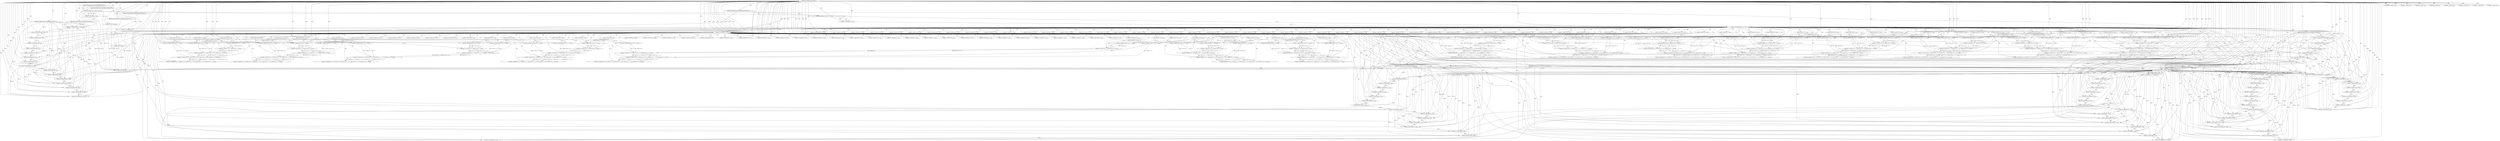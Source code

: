 digraph "putRGBAAseparate8bittile" {  
"53842" [label = <(METHOD,putRGBAAseparate8bittile)<SUB>1871</SUB>> ]
"54370" [label = <(METHOD_RETURN,void)<SUB>1871</SUB>> ]
"53843" [label = <(PARAM,DECLARESepPutFunc(putRGBAAseparate8bittile))<SUB>1871</SUB>> ]
"53844" [label = <(PARAM,DECLARESepPutFunc(putRGBAAseparate8bittile))<SUB>1871</SUB>> ]
"53845" [label = <(PARAM,DECLARESepPutFunc(putRGBAAseparate8bittile))<SUB>1871</SUB>> ]
"53846" [label = <(PARAM,DECLARESepPutFunc(putRGBAAseparate8bittile))<SUB>1871</SUB>> ]
"53847" [label = <(PARAM,DECLARESepPutFunc(putRGBAAseparate8bittile))<SUB>1871</SUB>> ]
"53848" [label = <(PARAM,DECLARESepPutFunc(putRGBAAseparate8bittile))<SUB>1871</SUB>> ]
"53849" [label = <(PARAM,DECLARESepPutFunc(putRGBAAseparate8bittile))<SUB>1871</SUB>> ]
"53850" [label = <(PARAM,DECLARESepPutFunc(putRGBAAseparate8bittile))<SUB>1871</SUB>> ]
"53851" [label = <(PARAM,DECLARESepPutFunc(putRGBAAseparate8bittile))<SUB>1871</SUB>> ]
"53852" [label = <(PARAM,DECLARESepPutFunc(putRGBAAseparate8bittile))<SUB>1871</SUB>> ]
"53853" [label = <(PARAM,DECLARESepPutFunc(putRGBAAseparate8bittile))<SUB>1871</SUB>> ]
"53854" [label = <(PARAM,DECLARESepPutFunc(putRGBAAseparate8bittile))<SUB>1871</SUB>> ]
"53856" [label = <(&lt;operator&gt;.cast,(void)img)<SUB>1873</SUB>> ]
"53859" [label = <(&lt;operator&gt;.cast,(void)x)<SUB>1874</SUB>> ]
"53862" [label = <(&lt;operator&gt;.cast,(void)y)<SUB>1875</SUB>> ]
"53867" [label = <(&lt;operator&gt;.greaterThan,h &gt; 0)<SUB>1876</SUB>> ]
"53870" [label = <(&lt;operator&gt;.preDecrement,--h)<SUB>1876</SUB>> ]
"53873" [label = <(UNROLL8,UNROLL8(w, NOP, *cp++ = PACK4(*r++, *g++, *b++, *a++)))<SUB>1878</SUB>> ]
"54347" [label = <(SKEW4,SKEW4(r, g, b, a, fromskew))<SUB>1879</SUB>> ]
"54367" [label = <(&lt;operator&gt;.assignmentPlus,cp += toskew)<SUB>1880</SUB>> ]
"54355" [label = <(&lt;operator&gt;.assignmentPlus,r += fromskew)<SUB>1879</SUB>> ]
"54358" [label = <(&lt;operator&gt;.assignmentPlus,g += fromskew)<SUB>1879</SUB>> ]
"54361" [label = <(&lt;operator&gt;.assignmentPlus,b += fromskew)<SUB>1879</SUB>> ]
"54364" [label = <(&lt;operator&gt;.assignmentPlus,a += fromskew)<SUB>1879</SUB>> ]
"53883" [label = <(&lt;operator&gt;.greaterEqualsThan,_x &gt;= 8)<SUB>1878</SUB>> ]
"53886" [label = <(&lt;operator&gt;.assignmentMinus,_x -= 8)<SUB>1878</SUB>> ]
"54123" [label = <(&lt;operator&gt;.greaterThan,_x &gt; 0)<SUB>1878</SUB>> ]
"53880" [label = <(&lt;operator&gt;.assignment,_x = w)<SUB>1878</SUB>> ]
"53890" [label = <(&lt;operator&gt;.assignment,*cp++ = ((uint32_t)(*r++) | ((uint32_t)(*g++) &lt;&lt; 8) | ((uint32_t)(*b++) &lt;&lt; 16) | ((uint32_t)(*a++) &lt;&lt; 24)))<SUB>1878</SUB>> ]
"53919" [label = <(&lt;operator&gt;.assignment,*cp++ = ((uint32_t)(*r++) | ((uint32_t)(*g++) &lt;&lt; 8) | ((uint32_t)(*b++) &lt;&lt; 16) | ((uint32_t)(*a++) &lt;&lt; 24)))<SUB>1878</SUB>> ]
"53948" [label = <(&lt;operator&gt;.assignment,*cp++ = ((uint32_t)(*r++) | ((uint32_t)(*g++) &lt;&lt; 8) | ((uint32_t)(*b++) &lt;&lt; 16) | ((uint32_t)(*a++) &lt;&lt; 24)))<SUB>1878</SUB>> ]
"53977" [label = <(&lt;operator&gt;.assignment,*cp++ = ((uint32_t)(*r++) | ((uint32_t)(*g++) &lt;&lt; 8) | ((uint32_t)(*b++) &lt;&lt; 16) | ((uint32_t)(*a++) &lt;&lt; 24)))<SUB>1878</SUB>> ]
"54006" [label = <(&lt;operator&gt;.assignment,*cp++ = ((uint32_t)(*r++) | ((uint32_t)(*g++) &lt;&lt; 8) | ((uint32_t)(*b++) &lt;&lt; 16) | ((uint32_t)(*a++) &lt;&lt; 24)))<SUB>1878</SUB>> ]
"54035" [label = <(&lt;operator&gt;.assignment,*cp++ = ((uint32_t)(*r++) | ((uint32_t)(*g++) &lt;&lt; 8) | ((uint32_t)(*b++) &lt;&lt; 16) | ((uint32_t)(*a++) &lt;&lt; 24)))<SUB>1878</SUB>> ]
"54064" [label = <(&lt;operator&gt;.assignment,*cp++ = ((uint32_t)(*r++) | ((uint32_t)(*g++) &lt;&lt; 8) | ((uint32_t)(*b++) &lt;&lt; 16) | ((uint32_t)(*a++) &lt;&lt; 24)))<SUB>1878</SUB>> ]
"54093" [label = <(&lt;operator&gt;.assignment,*cp++ = ((uint32_t)(*r++) | ((uint32_t)(*g++) &lt;&lt; 8) | ((uint32_t)(*b++) &lt;&lt; 16) | ((uint32_t)(*a++) &lt;&lt; 24)))<SUB>1878</SUB>> ]
"54128" [label = <(IDENTIFIER,_x,switch(_x))<SUB>1878</SUB>> ]
"53894" [label = <(&lt;operator&gt;.or,(uint32_t)(*r++) | ((uint32_t)(*g++) &lt;&lt; 8) | ((uint32_t)(*b++) &lt;&lt; 16) | ((uint32_t)(*a++) &lt;&lt; 24))<SUB>1878</SUB>> ]
"53923" [label = <(&lt;operator&gt;.or,(uint32_t)(*r++) | ((uint32_t)(*g++) &lt;&lt; 8) | ((uint32_t)(*b++) &lt;&lt; 16) | ((uint32_t)(*a++) &lt;&lt; 24))<SUB>1878</SUB>> ]
"53952" [label = <(&lt;operator&gt;.or,(uint32_t)(*r++) | ((uint32_t)(*g++) &lt;&lt; 8) | ((uint32_t)(*b++) &lt;&lt; 16) | ((uint32_t)(*a++) &lt;&lt; 24))<SUB>1878</SUB>> ]
"53981" [label = <(&lt;operator&gt;.or,(uint32_t)(*r++) | ((uint32_t)(*g++) &lt;&lt; 8) | ((uint32_t)(*b++) &lt;&lt; 16) | ((uint32_t)(*a++) &lt;&lt; 24))<SUB>1878</SUB>> ]
"54010" [label = <(&lt;operator&gt;.or,(uint32_t)(*r++) | ((uint32_t)(*g++) &lt;&lt; 8) | ((uint32_t)(*b++) &lt;&lt; 16) | ((uint32_t)(*a++) &lt;&lt; 24))<SUB>1878</SUB>> ]
"54039" [label = <(&lt;operator&gt;.or,(uint32_t)(*r++) | ((uint32_t)(*g++) &lt;&lt; 8) | ((uint32_t)(*b++) &lt;&lt; 16) | ((uint32_t)(*a++) &lt;&lt; 24))<SUB>1878</SUB>> ]
"54068" [label = <(&lt;operator&gt;.or,(uint32_t)(*r++) | ((uint32_t)(*g++) &lt;&lt; 8) | ((uint32_t)(*b++) &lt;&lt; 16) | ((uint32_t)(*a++) &lt;&lt; 24))<SUB>1878</SUB>> ]
"54097" [label = <(&lt;operator&gt;.or,(uint32_t)(*r++) | ((uint32_t)(*g++) &lt;&lt; 8) | ((uint32_t)(*b++) &lt;&lt; 16) | ((uint32_t)(*a++) &lt;&lt; 24))<SUB>1878</SUB>> ]
"54131" [label = <(LITERAL,7,&lt;empty&gt;)<SUB>1878</SUB>> ]
"54132" [label = <(&lt;operator&gt;.assignment,*cp++ = ((uint32_t)(*r++) | ((uint32_t)(*g++) &lt;&lt; 8) | ((uint32_t)(*b++) &lt;&lt; 16) | ((uint32_t)(*a++) &lt;&lt; 24)))<SUB>1878</SUB>> ]
"54162" [label = <(LITERAL,6,&lt;empty&gt;)<SUB>1878</SUB>> ]
"54163" [label = <(&lt;operator&gt;.assignment,*cp++ = ((uint32_t)(*r++) | ((uint32_t)(*g++) &lt;&lt; 8) | ((uint32_t)(*b++) &lt;&lt; 16) | ((uint32_t)(*a++) &lt;&lt; 24)))<SUB>1878</SUB>> ]
"54193" [label = <(LITERAL,5,&lt;empty&gt;)<SUB>1878</SUB>> ]
"54194" [label = <(&lt;operator&gt;.assignment,*cp++ = ((uint32_t)(*r++) | ((uint32_t)(*g++) &lt;&lt; 8) | ((uint32_t)(*b++) &lt;&lt; 16) | ((uint32_t)(*a++) &lt;&lt; 24)))<SUB>1878</SUB>> ]
"54224" [label = <(LITERAL,4,&lt;empty&gt;)<SUB>1878</SUB>> ]
"54225" [label = <(&lt;operator&gt;.assignment,*cp++ = ((uint32_t)(*r++) | ((uint32_t)(*g++) &lt;&lt; 8) | ((uint32_t)(*b++) &lt;&lt; 16) | ((uint32_t)(*a++) &lt;&lt; 24)))<SUB>1878</SUB>> ]
"54255" [label = <(LITERAL,3,&lt;empty&gt;)<SUB>1878</SUB>> ]
"54256" [label = <(&lt;operator&gt;.assignment,*cp++ = ((uint32_t)(*r++) | ((uint32_t)(*g++) &lt;&lt; 8) | ((uint32_t)(*b++) &lt;&lt; 16) | ((uint32_t)(*a++) &lt;&lt; 24)))<SUB>1878</SUB>> ]
"54286" [label = <(LITERAL,2,&lt;empty&gt;)<SUB>1878</SUB>> ]
"54287" [label = <(&lt;operator&gt;.assignment,*cp++ = ((uint32_t)(*r++) | ((uint32_t)(*g++) &lt;&lt; 8) | ((uint32_t)(*b++) &lt;&lt; 16) | ((uint32_t)(*a++) &lt;&lt; 24)))<SUB>1878</SUB>> ]
"54317" [label = <(LITERAL,1,&lt;empty&gt;)<SUB>1878</SUB>> ]
"54318" [label = <(&lt;operator&gt;.assignment,*cp++ = ((uint32_t)(*r++) | ((uint32_t)(*g++) &lt;&lt; 8) | ((uint32_t)(*b++) &lt;&lt; 16) | ((uint32_t)(*a++) &lt;&lt; 24)))<SUB>1878</SUB>> ]
"53892" [label = <(&lt;operator&gt;.postIncrement,cp++)<SUB>1878</SUB>> ]
"53895" [label = <(&lt;operator&gt;.or,(uint32_t)(*r++) | ((uint32_t)(*g++) &lt;&lt; 8) | ((uint32_t)(*b++) &lt;&lt; 16))<SUB>1878</SUB>> ]
"53913" [label = <(&lt;operator&gt;.shiftLeft,(uint32_t)(*a++) &lt;&lt; 24)<SUB>1878</SUB>> ]
"53921" [label = <(&lt;operator&gt;.postIncrement,cp++)<SUB>1878</SUB>> ]
"53924" [label = <(&lt;operator&gt;.or,(uint32_t)(*r++) | ((uint32_t)(*g++) &lt;&lt; 8) | ((uint32_t)(*b++) &lt;&lt; 16))<SUB>1878</SUB>> ]
"53942" [label = <(&lt;operator&gt;.shiftLeft,(uint32_t)(*a++) &lt;&lt; 24)<SUB>1878</SUB>> ]
"53950" [label = <(&lt;operator&gt;.postIncrement,cp++)<SUB>1878</SUB>> ]
"53953" [label = <(&lt;operator&gt;.or,(uint32_t)(*r++) | ((uint32_t)(*g++) &lt;&lt; 8) | ((uint32_t)(*b++) &lt;&lt; 16))<SUB>1878</SUB>> ]
"53971" [label = <(&lt;operator&gt;.shiftLeft,(uint32_t)(*a++) &lt;&lt; 24)<SUB>1878</SUB>> ]
"53979" [label = <(&lt;operator&gt;.postIncrement,cp++)<SUB>1878</SUB>> ]
"53982" [label = <(&lt;operator&gt;.or,(uint32_t)(*r++) | ((uint32_t)(*g++) &lt;&lt; 8) | ((uint32_t)(*b++) &lt;&lt; 16))<SUB>1878</SUB>> ]
"54000" [label = <(&lt;operator&gt;.shiftLeft,(uint32_t)(*a++) &lt;&lt; 24)<SUB>1878</SUB>> ]
"54008" [label = <(&lt;operator&gt;.postIncrement,cp++)<SUB>1878</SUB>> ]
"54011" [label = <(&lt;operator&gt;.or,(uint32_t)(*r++) | ((uint32_t)(*g++) &lt;&lt; 8) | ((uint32_t)(*b++) &lt;&lt; 16))<SUB>1878</SUB>> ]
"54029" [label = <(&lt;operator&gt;.shiftLeft,(uint32_t)(*a++) &lt;&lt; 24)<SUB>1878</SUB>> ]
"54037" [label = <(&lt;operator&gt;.postIncrement,cp++)<SUB>1878</SUB>> ]
"54040" [label = <(&lt;operator&gt;.or,(uint32_t)(*r++) | ((uint32_t)(*g++) &lt;&lt; 8) | ((uint32_t)(*b++) &lt;&lt; 16))<SUB>1878</SUB>> ]
"54058" [label = <(&lt;operator&gt;.shiftLeft,(uint32_t)(*a++) &lt;&lt; 24)<SUB>1878</SUB>> ]
"54066" [label = <(&lt;operator&gt;.postIncrement,cp++)<SUB>1878</SUB>> ]
"54069" [label = <(&lt;operator&gt;.or,(uint32_t)(*r++) | ((uint32_t)(*g++) &lt;&lt; 8) | ((uint32_t)(*b++) &lt;&lt; 16))<SUB>1878</SUB>> ]
"54087" [label = <(&lt;operator&gt;.shiftLeft,(uint32_t)(*a++) &lt;&lt; 24)<SUB>1878</SUB>> ]
"54095" [label = <(&lt;operator&gt;.postIncrement,cp++)<SUB>1878</SUB>> ]
"54098" [label = <(&lt;operator&gt;.or,(uint32_t)(*r++) | ((uint32_t)(*g++) &lt;&lt; 8) | ((uint32_t)(*b++) &lt;&lt; 16))<SUB>1878</SUB>> ]
"54116" [label = <(&lt;operator&gt;.shiftLeft,(uint32_t)(*a++) &lt;&lt; 24)<SUB>1878</SUB>> ]
"53896" [label = <(&lt;operator&gt;.or,(uint32_t)(*r++) | ((uint32_t)(*g++) &lt;&lt; 8))<SUB>1878</SUB>> ]
"53907" [label = <(&lt;operator&gt;.shiftLeft,(uint32_t)(*b++) &lt;&lt; 16)<SUB>1878</SUB>> ]
"53914" [label = <(uint32_t,(uint32_t)(*a++))<SUB>1878</SUB>> ]
"53925" [label = <(&lt;operator&gt;.or,(uint32_t)(*r++) | ((uint32_t)(*g++) &lt;&lt; 8))<SUB>1878</SUB>> ]
"53936" [label = <(&lt;operator&gt;.shiftLeft,(uint32_t)(*b++) &lt;&lt; 16)<SUB>1878</SUB>> ]
"53943" [label = <(uint32_t,(uint32_t)(*a++))<SUB>1878</SUB>> ]
"53954" [label = <(&lt;operator&gt;.or,(uint32_t)(*r++) | ((uint32_t)(*g++) &lt;&lt; 8))<SUB>1878</SUB>> ]
"53965" [label = <(&lt;operator&gt;.shiftLeft,(uint32_t)(*b++) &lt;&lt; 16)<SUB>1878</SUB>> ]
"53972" [label = <(uint32_t,(uint32_t)(*a++))<SUB>1878</SUB>> ]
"53983" [label = <(&lt;operator&gt;.or,(uint32_t)(*r++) | ((uint32_t)(*g++) &lt;&lt; 8))<SUB>1878</SUB>> ]
"53994" [label = <(&lt;operator&gt;.shiftLeft,(uint32_t)(*b++) &lt;&lt; 16)<SUB>1878</SUB>> ]
"54001" [label = <(uint32_t,(uint32_t)(*a++))<SUB>1878</SUB>> ]
"54012" [label = <(&lt;operator&gt;.or,(uint32_t)(*r++) | ((uint32_t)(*g++) &lt;&lt; 8))<SUB>1878</SUB>> ]
"54023" [label = <(&lt;operator&gt;.shiftLeft,(uint32_t)(*b++) &lt;&lt; 16)<SUB>1878</SUB>> ]
"54030" [label = <(uint32_t,(uint32_t)(*a++))<SUB>1878</SUB>> ]
"54041" [label = <(&lt;operator&gt;.or,(uint32_t)(*r++) | ((uint32_t)(*g++) &lt;&lt; 8))<SUB>1878</SUB>> ]
"54052" [label = <(&lt;operator&gt;.shiftLeft,(uint32_t)(*b++) &lt;&lt; 16)<SUB>1878</SUB>> ]
"54059" [label = <(uint32_t,(uint32_t)(*a++))<SUB>1878</SUB>> ]
"54070" [label = <(&lt;operator&gt;.or,(uint32_t)(*r++) | ((uint32_t)(*g++) &lt;&lt; 8))<SUB>1878</SUB>> ]
"54081" [label = <(&lt;operator&gt;.shiftLeft,(uint32_t)(*b++) &lt;&lt; 16)<SUB>1878</SUB>> ]
"54088" [label = <(uint32_t,(uint32_t)(*a++))<SUB>1878</SUB>> ]
"54099" [label = <(&lt;operator&gt;.or,(uint32_t)(*r++) | ((uint32_t)(*g++) &lt;&lt; 8))<SUB>1878</SUB>> ]
"54110" [label = <(&lt;operator&gt;.shiftLeft,(uint32_t)(*b++) &lt;&lt; 16)<SUB>1878</SUB>> ]
"54117" [label = <(uint32_t,(uint32_t)(*a++))<SUB>1878</SUB>> ]
"54136" [label = <(&lt;operator&gt;.or,(uint32_t)(*r++) | ((uint32_t)(*g++) &lt;&lt; 8) | ((uint32_t)(*b++) &lt;&lt; 16) | ((uint32_t)(*a++) &lt;&lt; 24))<SUB>1878</SUB>> ]
"54167" [label = <(&lt;operator&gt;.or,(uint32_t)(*r++) | ((uint32_t)(*g++) &lt;&lt; 8) | ((uint32_t)(*b++) &lt;&lt; 16) | ((uint32_t)(*a++) &lt;&lt; 24))<SUB>1878</SUB>> ]
"54198" [label = <(&lt;operator&gt;.or,(uint32_t)(*r++) | ((uint32_t)(*g++) &lt;&lt; 8) | ((uint32_t)(*b++) &lt;&lt; 16) | ((uint32_t)(*a++) &lt;&lt; 24))<SUB>1878</SUB>> ]
"54229" [label = <(&lt;operator&gt;.or,(uint32_t)(*r++) | ((uint32_t)(*g++) &lt;&lt; 8) | ((uint32_t)(*b++) &lt;&lt; 16) | ((uint32_t)(*a++) &lt;&lt; 24))<SUB>1878</SUB>> ]
"54260" [label = <(&lt;operator&gt;.or,(uint32_t)(*r++) | ((uint32_t)(*g++) &lt;&lt; 8) | ((uint32_t)(*b++) &lt;&lt; 16) | ((uint32_t)(*a++) &lt;&lt; 24))<SUB>1878</SUB>> ]
"54291" [label = <(&lt;operator&gt;.or,(uint32_t)(*r++) | ((uint32_t)(*g++) &lt;&lt; 8) | ((uint32_t)(*b++) &lt;&lt; 16) | ((uint32_t)(*a++) &lt;&lt; 24))<SUB>1878</SUB>> ]
"54322" [label = <(&lt;operator&gt;.or,(uint32_t)(*r++) | ((uint32_t)(*g++) &lt;&lt; 8) | ((uint32_t)(*b++) &lt;&lt; 16) | ((uint32_t)(*a++) &lt;&lt; 24))<SUB>1878</SUB>> ]
"53897" [label = <(uint32_t,(uint32_t)(*r++))<SUB>1878</SUB>> ]
"53901" [label = <(&lt;operator&gt;.shiftLeft,(uint32_t)(*g++) &lt;&lt; 8)<SUB>1878</SUB>> ]
"53908" [label = <(uint32_t,(uint32_t)(*b++))<SUB>1878</SUB>> ]
"53926" [label = <(uint32_t,(uint32_t)(*r++))<SUB>1878</SUB>> ]
"53930" [label = <(&lt;operator&gt;.shiftLeft,(uint32_t)(*g++) &lt;&lt; 8)<SUB>1878</SUB>> ]
"53937" [label = <(uint32_t,(uint32_t)(*b++))<SUB>1878</SUB>> ]
"53955" [label = <(uint32_t,(uint32_t)(*r++))<SUB>1878</SUB>> ]
"53959" [label = <(&lt;operator&gt;.shiftLeft,(uint32_t)(*g++) &lt;&lt; 8)<SUB>1878</SUB>> ]
"53966" [label = <(uint32_t,(uint32_t)(*b++))<SUB>1878</SUB>> ]
"53984" [label = <(uint32_t,(uint32_t)(*r++))<SUB>1878</SUB>> ]
"53988" [label = <(&lt;operator&gt;.shiftLeft,(uint32_t)(*g++) &lt;&lt; 8)<SUB>1878</SUB>> ]
"53995" [label = <(uint32_t,(uint32_t)(*b++))<SUB>1878</SUB>> ]
"54013" [label = <(uint32_t,(uint32_t)(*r++))<SUB>1878</SUB>> ]
"54017" [label = <(&lt;operator&gt;.shiftLeft,(uint32_t)(*g++) &lt;&lt; 8)<SUB>1878</SUB>> ]
"54024" [label = <(uint32_t,(uint32_t)(*b++))<SUB>1878</SUB>> ]
"54042" [label = <(uint32_t,(uint32_t)(*r++))<SUB>1878</SUB>> ]
"54046" [label = <(&lt;operator&gt;.shiftLeft,(uint32_t)(*g++) &lt;&lt; 8)<SUB>1878</SUB>> ]
"54053" [label = <(uint32_t,(uint32_t)(*b++))<SUB>1878</SUB>> ]
"54071" [label = <(uint32_t,(uint32_t)(*r++))<SUB>1878</SUB>> ]
"54075" [label = <(&lt;operator&gt;.shiftLeft,(uint32_t)(*g++) &lt;&lt; 8)<SUB>1878</SUB>> ]
"54082" [label = <(uint32_t,(uint32_t)(*b++))<SUB>1878</SUB>> ]
"54100" [label = <(uint32_t,(uint32_t)(*r++))<SUB>1878</SUB>> ]
"54104" [label = <(&lt;operator&gt;.shiftLeft,(uint32_t)(*g++) &lt;&lt; 8)<SUB>1878</SUB>> ]
"54111" [label = <(uint32_t,(uint32_t)(*b++))<SUB>1878</SUB>> ]
"54134" [label = <(&lt;operator&gt;.postIncrement,cp++)<SUB>1878</SUB>> ]
"54137" [label = <(&lt;operator&gt;.or,(uint32_t)(*r++) | ((uint32_t)(*g++) &lt;&lt; 8) | ((uint32_t)(*b++) &lt;&lt; 16))<SUB>1878</SUB>> ]
"54155" [label = <(&lt;operator&gt;.shiftLeft,(uint32_t)(*a++) &lt;&lt; 24)<SUB>1878</SUB>> ]
"54165" [label = <(&lt;operator&gt;.postIncrement,cp++)<SUB>1878</SUB>> ]
"54168" [label = <(&lt;operator&gt;.or,(uint32_t)(*r++) | ((uint32_t)(*g++) &lt;&lt; 8) | ((uint32_t)(*b++) &lt;&lt; 16))<SUB>1878</SUB>> ]
"54186" [label = <(&lt;operator&gt;.shiftLeft,(uint32_t)(*a++) &lt;&lt; 24)<SUB>1878</SUB>> ]
"54196" [label = <(&lt;operator&gt;.postIncrement,cp++)<SUB>1878</SUB>> ]
"54199" [label = <(&lt;operator&gt;.or,(uint32_t)(*r++) | ((uint32_t)(*g++) &lt;&lt; 8) | ((uint32_t)(*b++) &lt;&lt; 16))<SUB>1878</SUB>> ]
"54217" [label = <(&lt;operator&gt;.shiftLeft,(uint32_t)(*a++) &lt;&lt; 24)<SUB>1878</SUB>> ]
"54227" [label = <(&lt;operator&gt;.postIncrement,cp++)<SUB>1878</SUB>> ]
"54230" [label = <(&lt;operator&gt;.or,(uint32_t)(*r++) | ((uint32_t)(*g++) &lt;&lt; 8) | ((uint32_t)(*b++) &lt;&lt; 16))<SUB>1878</SUB>> ]
"54248" [label = <(&lt;operator&gt;.shiftLeft,(uint32_t)(*a++) &lt;&lt; 24)<SUB>1878</SUB>> ]
"54258" [label = <(&lt;operator&gt;.postIncrement,cp++)<SUB>1878</SUB>> ]
"54261" [label = <(&lt;operator&gt;.or,(uint32_t)(*r++) | ((uint32_t)(*g++) &lt;&lt; 8) | ((uint32_t)(*b++) &lt;&lt; 16))<SUB>1878</SUB>> ]
"54279" [label = <(&lt;operator&gt;.shiftLeft,(uint32_t)(*a++) &lt;&lt; 24)<SUB>1878</SUB>> ]
"54289" [label = <(&lt;operator&gt;.postIncrement,cp++)<SUB>1878</SUB>> ]
"54292" [label = <(&lt;operator&gt;.or,(uint32_t)(*r++) | ((uint32_t)(*g++) &lt;&lt; 8) | ((uint32_t)(*b++) &lt;&lt; 16))<SUB>1878</SUB>> ]
"54310" [label = <(&lt;operator&gt;.shiftLeft,(uint32_t)(*a++) &lt;&lt; 24)<SUB>1878</SUB>> ]
"54320" [label = <(&lt;operator&gt;.postIncrement,cp++)<SUB>1878</SUB>> ]
"54323" [label = <(&lt;operator&gt;.or,(uint32_t)(*r++) | ((uint32_t)(*g++) &lt;&lt; 8) | ((uint32_t)(*b++) &lt;&lt; 16))<SUB>1878</SUB>> ]
"54341" [label = <(&lt;operator&gt;.shiftLeft,(uint32_t)(*a++) &lt;&lt; 24)<SUB>1878</SUB>> ]
"53902" [label = <(uint32_t,(uint32_t)(*g++))<SUB>1878</SUB>> ]
"53916" [label = <(&lt;operator&gt;.postIncrement,a++)<SUB>1878</SUB>> ]
"53931" [label = <(uint32_t,(uint32_t)(*g++))<SUB>1878</SUB>> ]
"53945" [label = <(&lt;operator&gt;.postIncrement,a++)<SUB>1878</SUB>> ]
"53960" [label = <(uint32_t,(uint32_t)(*g++))<SUB>1878</SUB>> ]
"53974" [label = <(&lt;operator&gt;.postIncrement,a++)<SUB>1878</SUB>> ]
"53989" [label = <(uint32_t,(uint32_t)(*g++))<SUB>1878</SUB>> ]
"54003" [label = <(&lt;operator&gt;.postIncrement,a++)<SUB>1878</SUB>> ]
"54018" [label = <(uint32_t,(uint32_t)(*g++))<SUB>1878</SUB>> ]
"54032" [label = <(&lt;operator&gt;.postIncrement,a++)<SUB>1878</SUB>> ]
"54047" [label = <(uint32_t,(uint32_t)(*g++))<SUB>1878</SUB>> ]
"54061" [label = <(&lt;operator&gt;.postIncrement,a++)<SUB>1878</SUB>> ]
"54076" [label = <(uint32_t,(uint32_t)(*g++))<SUB>1878</SUB>> ]
"54090" [label = <(&lt;operator&gt;.postIncrement,a++)<SUB>1878</SUB>> ]
"54105" [label = <(uint32_t,(uint32_t)(*g++))<SUB>1878</SUB>> ]
"54119" [label = <(&lt;operator&gt;.postIncrement,a++)<SUB>1878</SUB>> ]
"54138" [label = <(&lt;operator&gt;.or,(uint32_t)(*r++) | ((uint32_t)(*g++) &lt;&lt; 8))<SUB>1878</SUB>> ]
"54149" [label = <(&lt;operator&gt;.shiftLeft,(uint32_t)(*b++) &lt;&lt; 16)<SUB>1878</SUB>> ]
"54156" [label = <(uint32_t,(uint32_t)(*a++))<SUB>1878</SUB>> ]
"54169" [label = <(&lt;operator&gt;.or,(uint32_t)(*r++) | ((uint32_t)(*g++) &lt;&lt; 8))<SUB>1878</SUB>> ]
"54180" [label = <(&lt;operator&gt;.shiftLeft,(uint32_t)(*b++) &lt;&lt; 16)<SUB>1878</SUB>> ]
"54187" [label = <(uint32_t,(uint32_t)(*a++))<SUB>1878</SUB>> ]
"54200" [label = <(&lt;operator&gt;.or,(uint32_t)(*r++) | ((uint32_t)(*g++) &lt;&lt; 8))<SUB>1878</SUB>> ]
"54211" [label = <(&lt;operator&gt;.shiftLeft,(uint32_t)(*b++) &lt;&lt; 16)<SUB>1878</SUB>> ]
"54218" [label = <(uint32_t,(uint32_t)(*a++))<SUB>1878</SUB>> ]
"54231" [label = <(&lt;operator&gt;.or,(uint32_t)(*r++) | ((uint32_t)(*g++) &lt;&lt; 8))<SUB>1878</SUB>> ]
"54242" [label = <(&lt;operator&gt;.shiftLeft,(uint32_t)(*b++) &lt;&lt; 16)<SUB>1878</SUB>> ]
"54249" [label = <(uint32_t,(uint32_t)(*a++))<SUB>1878</SUB>> ]
"54262" [label = <(&lt;operator&gt;.or,(uint32_t)(*r++) | ((uint32_t)(*g++) &lt;&lt; 8))<SUB>1878</SUB>> ]
"54273" [label = <(&lt;operator&gt;.shiftLeft,(uint32_t)(*b++) &lt;&lt; 16)<SUB>1878</SUB>> ]
"54280" [label = <(uint32_t,(uint32_t)(*a++))<SUB>1878</SUB>> ]
"54293" [label = <(&lt;operator&gt;.or,(uint32_t)(*r++) | ((uint32_t)(*g++) &lt;&lt; 8))<SUB>1878</SUB>> ]
"54304" [label = <(&lt;operator&gt;.shiftLeft,(uint32_t)(*b++) &lt;&lt; 16)<SUB>1878</SUB>> ]
"54311" [label = <(uint32_t,(uint32_t)(*a++))<SUB>1878</SUB>> ]
"54324" [label = <(&lt;operator&gt;.or,(uint32_t)(*r++) | ((uint32_t)(*g++) &lt;&lt; 8))<SUB>1878</SUB>> ]
"54335" [label = <(&lt;operator&gt;.shiftLeft,(uint32_t)(*b++) &lt;&lt; 16)<SUB>1878</SUB>> ]
"54342" [label = <(uint32_t,(uint32_t)(*a++))<SUB>1878</SUB>> ]
"53899" [label = <(&lt;operator&gt;.postIncrement,r++)<SUB>1878</SUB>> ]
"53910" [label = <(&lt;operator&gt;.postIncrement,b++)<SUB>1878</SUB>> ]
"53928" [label = <(&lt;operator&gt;.postIncrement,r++)<SUB>1878</SUB>> ]
"53939" [label = <(&lt;operator&gt;.postIncrement,b++)<SUB>1878</SUB>> ]
"53957" [label = <(&lt;operator&gt;.postIncrement,r++)<SUB>1878</SUB>> ]
"53968" [label = <(&lt;operator&gt;.postIncrement,b++)<SUB>1878</SUB>> ]
"53986" [label = <(&lt;operator&gt;.postIncrement,r++)<SUB>1878</SUB>> ]
"53997" [label = <(&lt;operator&gt;.postIncrement,b++)<SUB>1878</SUB>> ]
"54015" [label = <(&lt;operator&gt;.postIncrement,r++)<SUB>1878</SUB>> ]
"54026" [label = <(&lt;operator&gt;.postIncrement,b++)<SUB>1878</SUB>> ]
"54044" [label = <(&lt;operator&gt;.postIncrement,r++)<SUB>1878</SUB>> ]
"54055" [label = <(&lt;operator&gt;.postIncrement,b++)<SUB>1878</SUB>> ]
"54073" [label = <(&lt;operator&gt;.postIncrement,r++)<SUB>1878</SUB>> ]
"54084" [label = <(&lt;operator&gt;.postIncrement,b++)<SUB>1878</SUB>> ]
"54102" [label = <(&lt;operator&gt;.postIncrement,r++)<SUB>1878</SUB>> ]
"54113" [label = <(&lt;operator&gt;.postIncrement,b++)<SUB>1878</SUB>> ]
"54139" [label = <(uint32_t,(uint32_t)(*r++))<SUB>1878</SUB>> ]
"54143" [label = <(&lt;operator&gt;.shiftLeft,(uint32_t)(*g++) &lt;&lt; 8)<SUB>1878</SUB>> ]
"54150" [label = <(uint32_t,(uint32_t)(*b++))<SUB>1878</SUB>> ]
"54170" [label = <(uint32_t,(uint32_t)(*r++))<SUB>1878</SUB>> ]
"54174" [label = <(&lt;operator&gt;.shiftLeft,(uint32_t)(*g++) &lt;&lt; 8)<SUB>1878</SUB>> ]
"54181" [label = <(uint32_t,(uint32_t)(*b++))<SUB>1878</SUB>> ]
"54201" [label = <(uint32_t,(uint32_t)(*r++))<SUB>1878</SUB>> ]
"54205" [label = <(&lt;operator&gt;.shiftLeft,(uint32_t)(*g++) &lt;&lt; 8)<SUB>1878</SUB>> ]
"54212" [label = <(uint32_t,(uint32_t)(*b++))<SUB>1878</SUB>> ]
"54232" [label = <(uint32_t,(uint32_t)(*r++))<SUB>1878</SUB>> ]
"54236" [label = <(&lt;operator&gt;.shiftLeft,(uint32_t)(*g++) &lt;&lt; 8)<SUB>1878</SUB>> ]
"54243" [label = <(uint32_t,(uint32_t)(*b++))<SUB>1878</SUB>> ]
"54263" [label = <(uint32_t,(uint32_t)(*r++))<SUB>1878</SUB>> ]
"54267" [label = <(&lt;operator&gt;.shiftLeft,(uint32_t)(*g++) &lt;&lt; 8)<SUB>1878</SUB>> ]
"54274" [label = <(uint32_t,(uint32_t)(*b++))<SUB>1878</SUB>> ]
"54294" [label = <(uint32_t,(uint32_t)(*r++))<SUB>1878</SUB>> ]
"54298" [label = <(&lt;operator&gt;.shiftLeft,(uint32_t)(*g++) &lt;&lt; 8)<SUB>1878</SUB>> ]
"54305" [label = <(uint32_t,(uint32_t)(*b++))<SUB>1878</SUB>> ]
"54325" [label = <(uint32_t,(uint32_t)(*r++))<SUB>1878</SUB>> ]
"54329" [label = <(&lt;operator&gt;.shiftLeft,(uint32_t)(*g++) &lt;&lt; 8)<SUB>1878</SUB>> ]
"54336" [label = <(uint32_t,(uint32_t)(*b++))<SUB>1878</SUB>> ]
"53904" [label = <(&lt;operator&gt;.postIncrement,g++)<SUB>1878</SUB>> ]
"53933" [label = <(&lt;operator&gt;.postIncrement,g++)<SUB>1878</SUB>> ]
"53962" [label = <(&lt;operator&gt;.postIncrement,g++)<SUB>1878</SUB>> ]
"53991" [label = <(&lt;operator&gt;.postIncrement,g++)<SUB>1878</SUB>> ]
"54020" [label = <(&lt;operator&gt;.postIncrement,g++)<SUB>1878</SUB>> ]
"54049" [label = <(&lt;operator&gt;.postIncrement,g++)<SUB>1878</SUB>> ]
"54078" [label = <(&lt;operator&gt;.postIncrement,g++)<SUB>1878</SUB>> ]
"54107" [label = <(&lt;operator&gt;.postIncrement,g++)<SUB>1878</SUB>> ]
"54144" [label = <(uint32_t,(uint32_t)(*g++))<SUB>1878</SUB>> ]
"54158" [label = <(&lt;operator&gt;.postIncrement,a++)<SUB>1878</SUB>> ]
"54175" [label = <(uint32_t,(uint32_t)(*g++))<SUB>1878</SUB>> ]
"54189" [label = <(&lt;operator&gt;.postIncrement,a++)<SUB>1878</SUB>> ]
"54206" [label = <(uint32_t,(uint32_t)(*g++))<SUB>1878</SUB>> ]
"54220" [label = <(&lt;operator&gt;.postIncrement,a++)<SUB>1878</SUB>> ]
"54237" [label = <(uint32_t,(uint32_t)(*g++))<SUB>1878</SUB>> ]
"54251" [label = <(&lt;operator&gt;.postIncrement,a++)<SUB>1878</SUB>> ]
"54268" [label = <(uint32_t,(uint32_t)(*g++))<SUB>1878</SUB>> ]
"54282" [label = <(&lt;operator&gt;.postIncrement,a++)<SUB>1878</SUB>> ]
"54299" [label = <(uint32_t,(uint32_t)(*g++))<SUB>1878</SUB>> ]
"54313" [label = <(&lt;operator&gt;.postIncrement,a++)<SUB>1878</SUB>> ]
"54330" [label = <(uint32_t,(uint32_t)(*g++))<SUB>1878</SUB>> ]
"54344" [label = <(&lt;operator&gt;.postIncrement,a++)<SUB>1878</SUB>> ]
"54141" [label = <(&lt;operator&gt;.postIncrement,r++)<SUB>1878</SUB>> ]
"54152" [label = <(&lt;operator&gt;.postIncrement,b++)<SUB>1878</SUB>> ]
"54172" [label = <(&lt;operator&gt;.postIncrement,r++)<SUB>1878</SUB>> ]
"54183" [label = <(&lt;operator&gt;.postIncrement,b++)<SUB>1878</SUB>> ]
"54203" [label = <(&lt;operator&gt;.postIncrement,r++)<SUB>1878</SUB>> ]
"54214" [label = <(&lt;operator&gt;.postIncrement,b++)<SUB>1878</SUB>> ]
"54234" [label = <(&lt;operator&gt;.postIncrement,r++)<SUB>1878</SUB>> ]
"54245" [label = <(&lt;operator&gt;.postIncrement,b++)<SUB>1878</SUB>> ]
"54265" [label = <(&lt;operator&gt;.postIncrement,r++)<SUB>1878</SUB>> ]
"54276" [label = <(&lt;operator&gt;.postIncrement,b++)<SUB>1878</SUB>> ]
"54296" [label = <(&lt;operator&gt;.postIncrement,r++)<SUB>1878</SUB>> ]
"54307" [label = <(&lt;operator&gt;.postIncrement,b++)<SUB>1878</SUB>> ]
"54327" [label = <(&lt;operator&gt;.postIncrement,r++)<SUB>1878</SUB>> ]
"54338" [label = <(&lt;operator&gt;.postIncrement,b++)<SUB>1878</SUB>> ]
"54146" [label = <(&lt;operator&gt;.postIncrement,g++)<SUB>1878</SUB>> ]
"54177" [label = <(&lt;operator&gt;.postIncrement,g++)<SUB>1878</SUB>> ]
"54208" [label = <(&lt;operator&gt;.postIncrement,g++)<SUB>1878</SUB>> ]
"54239" [label = <(&lt;operator&gt;.postIncrement,g++)<SUB>1878</SUB>> ]
"54270" [label = <(&lt;operator&gt;.postIncrement,g++)<SUB>1878</SUB>> ]
"54301" [label = <(&lt;operator&gt;.postIncrement,g++)<SUB>1878</SUB>> ]
"54332" [label = <(&lt;operator&gt;.postIncrement,g++)<SUB>1878</SUB>> ]
"53891" [label = <(&lt;operator&gt;.indirection,*cp++)<SUB>1878</SUB>> ]
"53920" [label = <(&lt;operator&gt;.indirection,*cp++)<SUB>1878</SUB>> ]
"53949" [label = <(&lt;operator&gt;.indirection,*cp++)<SUB>1878</SUB>> ]
"53978" [label = <(&lt;operator&gt;.indirection,*cp++)<SUB>1878</SUB>> ]
"54007" [label = <(&lt;operator&gt;.indirection,*cp++)<SUB>1878</SUB>> ]
"54036" [label = <(&lt;operator&gt;.indirection,*cp++)<SUB>1878</SUB>> ]
"54065" [label = <(&lt;operator&gt;.indirection,*cp++)<SUB>1878</SUB>> ]
"54094" [label = <(&lt;operator&gt;.indirection,*cp++)<SUB>1878</SUB>> ]
"54133" [label = <(&lt;operator&gt;.indirection,*cp++)<SUB>1878</SUB>> ]
"54164" [label = <(&lt;operator&gt;.indirection,*cp++)<SUB>1878</SUB>> ]
"54195" [label = <(&lt;operator&gt;.indirection,*cp++)<SUB>1878</SUB>> ]
"54226" [label = <(&lt;operator&gt;.indirection,*cp++)<SUB>1878</SUB>> ]
"54257" [label = <(&lt;operator&gt;.indirection,*cp++)<SUB>1878</SUB>> ]
"54288" [label = <(&lt;operator&gt;.indirection,*cp++)<SUB>1878</SUB>> ]
"54319" [label = <(&lt;operator&gt;.indirection,*cp++)<SUB>1878</SUB>> ]
"53915" [label = <(&lt;operator&gt;.indirection,*a++)<SUB>1878</SUB>> ]
"53944" [label = <(&lt;operator&gt;.indirection,*a++)<SUB>1878</SUB>> ]
"53973" [label = <(&lt;operator&gt;.indirection,*a++)<SUB>1878</SUB>> ]
"54002" [label = <(&lt;operator&gt;.indirection,*a++)<SUB>1878</SUB>> ]
"54031" [label = <(&lt;operator&gt;.indirection,*a++)<SUB>1878</SUB>> ]
"54060" [label = <(&lt;operator&gt;.indirection,*a++)<SUB>1878</SUB>> ]
"54089" [label = <(&lt;operator&gt;.indirection,*a++)<SUB>1878</SUB>> ]
"54118" [label = <(&lt;operator&gt;.indirection,*a++)<SUB>1878</SUB>> ]
"53898" [label = <(&lt;operator&gt;.indirection,*r++)<SUB>1878</SUB>> ]
"53909" [label = <(&lt;operator&gt;.indirection,*b++)<SUB>1878</SUB>> ]
"53927" [label = <(&lt;operator&gt;.indirection,*r++)<SUB>1878</SUB>> ]
"53938" [label = <(&lt;operator&gt;.indirection,*b++)<SUB>1878</SUB>> ]
"53956" [label = <(&lt;operator&gt;.indirection,*r++)<SUB>1878</SUB>> ]
"53967" [label = <(&lt;operator&gt;.indirection,*b++)<SUB>1878</SUB>> ]
"53985" [label = <(&lt;operator&gt;.indirection,*r++)<SUB>1878</SUB>> ]
"53996" [label = <(&lt;operator&gt;.indirection,*b++)<SUB>1878</SUB>> ]
"54014" [label = <(&lt;operator&gt;.indirection,*r++)<SUB>1878</SUB>> ]
"54025" [label = <(&lt;operator&gt;.indirection,*b++)<SUB>1878</SUB>> ]
"54043" [label = <(&lt;operator&gt;.indirection,*r++)<SUB>1878</SUB>> ]
"54054" [label = <(&lt;operator&gt;.indirection,*b++)<SUB>1878</SUB>> ]
"54072" [label = <(&lt;operator&gt;.indirection,*r++)<SUB>1878</SUB>> ]
"54083" [label = <(&lt;operator&gt;.indirection,*b++)<SUB>1878</SUB>> ]
"54101" [label = <(&lt;operator&gt;.indirection,*r++)<SUB>1878</SUB>> ]
"54112" [label = <(&lt;operator&gt;.indirection,*b++)<SUB>1878</SUB>> ]
"53903" [label = <(&lt;operator&gt;.indirection,*g++)<SUB>1878</SUB>> ]
"53932" [label = <(&lt;operator&gt;.indirection,*g++)<SUB>1878</SUB>> ]
"53961" [label = <(&lt;operator&gt;.indirection,*g++)<SUB>1878</SUB>> ]
"53990" [label = <(&lt;operator&gt;.indirection,*g++)<SUB>1878</SUB>> ]
"54019" [label = <(&lt;operator&gt;.indirection,*g++)<SUB>1878</SUB>> ]
"54048" [label = <(&lt;operator&gt;.indirection,*g++)<SUB>1878</SUB>> ]
"54077" [label = <(&lt;operator&gt;.indirection,*g++)<SUB>1878</SUB>> ]
"54106" [label = <(&lt;operator&gt;.indirection,*g++)<SUB>1878</SUB>> ]
"54157" [label = <(&lt;operator&gt;.indirection,*a++)<SUB>1878</SUB>> ]
"54188" [label = <(&lt;operator&gt;.indirection,*a++)<SUB>1878</SUB>> ]
"54219" [label = <(&lt;operator&gt;.indirection,*a++)<SUB>1878</SUB>> ]
"54250" [label = <(&lt;operator&gt;.indirection,*a++)<SUB>1878</SUB>> ]
"54281" [label = <(&lt;operator&gt;.indirection,*a++)<SUB>1878</SUB>> ]
"54312" [label = <(&lt;operator&gt;.indirection,*a++)<SUB>1878</SUB>> ]
"54343" [label = <(&lt;operator&gt;.indirection,*a++)<SUB>1878</SUB>> ]
"54140" [label = <(&lt;operator&gt;.indirection,*r++)<SUB>1878</SUB>> ]
"54151" [label = <(&lt;operator&gt;.indirection,*b++)<SUB>1878</SUB>> ]
"54171" [label = <(&lt;operator&gt;.indirection,*r++)<SUB>1878</SUB>> ]
"54182" [label = <(&lt;operator&gt;.indirection,*b++)<SUB>1878</SUB>> ]
"54202" [label = <(&lt;operator&gt;.indirection,*r++)<SUB>1878</SUB>> ]
"54213" [label = <(&lt;operator&gt;.indirection,*b++)<SUB>1878</SUB>> ]
"54233" [label = <(&lt;operator&gt;.indirection,*r++)<SUB>1878</SUB>> ]
"54244" [label = <(&lt;operator&gt;.indirection,*b++)<SUB>1878</SUB>> ]
"54264" [label = <(&lt;operator&gt;.indirection,*r++)<SUB>1878</SUB>> ]
"54275" [label = <(&lt;operator&gt;.indirection,*b++)<SUB>1878</SUB>> ]
"54295" [label = <(&lt;operator&gt;.indirection,*r++)<SUB>1878</SUB>> ]
"54306" [label = <(&lt;operator&gt;.indirection,*b++)<SUB>1878</SUB>> ]
"54326" [label = <(&lt;operator&gt;.indirection,*r++)<SUB>1878</SUB>> ]
"54337" [label = <(&lt;operator&gt;.indirection,*b++)<SUB>1878</SUB>> ]
"54145" [label = <(&lt;operator&gt;.indirection,*g++)<SUB>1878</SUB>> ]
"54176" [label = <(&lt;operator&gt;.indirection,*g++)<SUB>1878</SUB>> ]
"54207" [label = <(&lt;operator&gt;.indirection,*g++)<SUB>1878</SUB>> ]
"54238" [label = <(&lt;operator&gt;.indirection,*g++)<SUB>1878</SUB>> ]
"54269" [label = <(&lt;operator&gt;.indirection,*g++)<SUB>1878</SUB>> ]
"54300" [label = <(&lt;operator&gt;.indirection,*g++)<SUB>1878</SUB>> ]
"54331" [label = <(&lt;operator&gt;.indirection,*g++)<SUB>1878</SUB>> ]
  "53844" -> "54370"  [ label = "DDG: cp"] 
  "53847" -> "54370"  [ label = "DDG: w"] 
  "53849" -> "54370"  [ label = "DDG: fromskew"] 
  "53850" -> "54370"  [ label = "DDG: toskew"] 
  "53851" -> "54370"  [ label = "DDG: r"] 
  "53852" -> "54370"  [ label = "DDG: g"] 
  "53853" -> "54370"  [ label = "DDG: b"] 
  "53854" -> "54370"  [ label = "DDG: a"] 
  "53856" -> "54370"  [ label = "DDG: img"] 
  "53856" -> "54370"  [ label = "DDG: (void)img"] 
  "53859" -> "54370"  [ label = "DDG: x"] 
  "53859" -> "54370"  [ label = "DDG: (void)x"] 
  "53862" -> "54370"  [ label = "DDG: y"] 
  "53862" -> "54370"  [ label = "DDG: (void)y"] 
  "53867" -> "54370"  [ label = "DDG: h"] 
  "53867" -> "54370"  [ label = "DDG: h &gt; 0"] 
  "53842" -> "53843"  [ label = "DDG: "] 
  "53842" -> "53844"  [ label = "DDG: "] 
  "53842" -> "53845"  [ label = "DDG: "] 
  "53842" -> "53846"  [ label = "DDG: "] 
  "53842" -> "53847"  [ label = "DDG: "] 
  "53842" -> "53848"  [ label = "DDG: "] 
  "53842" -> "53849"  [ label = "DDG: "] 
  "53842" -> "53850"  [ label = "DDG: "] 
  "53842" -> "53851"  [ label = "DDG: "] 
  "53842" -> "53852"  [ label = "DDG: "] 
  "53842" -> "53853"  [ label = "DDG: "] 
  "53842" -> "53854"  [ label = "DDG: "] 
  "53843" -> "53856"  [ label = "DDG: img"] 
  "53842" -> "53856"  [ label = "DDG: "] 
  "53845" -> "53859"  [ label = "DDG: x"] 
  "53842" -> "53859"  [ label = "DDG: "] 
  "53846" -> "53862"  [ label = "DDG: y"] 
  "53842" -> "53862"  [ label = "DDG: "] 
  "53870" -> "53867"  [ label = "DDG: h"] 
  "53848" -> "53867"  [ label = "DDG: h"] 
  "53842" -> "53867"  [ label = "DDG: "] 
  "53867" -> "53870"  [ label = "DDG: h"] 
  "53842" -> "53870"  [ label = "DDG: "] 
  "53850" -> "54367"  [ label = "DDG: toskew"] 
  "53842" -> "54367"  [ label = "DDG: "] 
  "53847" -> "53873"  [ label = "DDG: w"] 
  "53842" -> "53873"  [ label = "DDG: "] 
  "54327" -> "54347"  [ label = "DDG: r"] 
  "54355" -> "54347"  [ label = "DDG: r"] 
  "54102" -> "54347"  [ label = "DDG: r"] 
  "53851" -> "54347"  [ label = "DDG: r"] 
  "53842" -> "54347"  [ label = "DDG: "] 
  "54332" -> "54347"  [ label = "DDG: g"] 
  "54358" -> "54347"  [ label = "DDG: g"] 
  "54107" -> "54347"  [ label = "DDG: g"] 
  "53852" -> "54347"  [ label = "DDG: g"] 
  "54338" -> "54347"  [ label = "DDG: b"] 
  "54361" -> "54347"  [ label = "DDG: b"] 
  "54113" -> "54347"  [ label = "DDG: b"] 
  "53853" -> "54347"  [ label = "DDG: b"] 
  "54344" -> "54347"  [ label = "DDG: a"] 
  "54364" -> "54347"  [ label = "DDG: a"] 
  "54119" -> "54347"  [ label = "DDG: a"] 
  "53854" -> "54347"  [ label = "DDG: a"] 
  "53849" -> "54347"  [ label = "DDG: fromskew"] 
  "54320" -> "54367"  [ label = "DDG: cp"] 
  "54095" -> "54367"  [ label = "DDG: cp"] 
  "53844" -> "54367"  [ label = "DDG: cp"] 
  "54347" -> "54355"  [ label = "DDG: fromskew"] 
  "53842" -> "54355"  [ label = "DDG: "] 
  "53842" -> "54358"  [ label = "DDG: "] 
  "54347" -> "54358"  [ label = "DDG: fromskew"] 
  "53842" -> "54361"  [ label = "DDG: "] 
  "54347" -> "54361"  [ label = "DDG: fromskew"] 
  "53842" -> "54364"  [ label = "DDG: "] 
  "54347" -> "54364"  [ label = "DDG: fromskew"] 
  "53842" -> "53886"  [ label = "DDG: "] 
  "54347" -> "54355"  [ label = "DDG: r"] 
  "54347" -> "54358"  [ label = "DDG: g"] 
  "54347" -> "54361"  [ label = "DDG: b"] 
  "54347" -> "54364"  [ label = "DDG: a"] 
  "53873" -> "53880"  [ label = "DDG: w"] 
  "53842" -> "53880"  [ label = "DDG: "] 
  "53880" -> "53883"  [ label = "DDG: _x"] 
  "53886" -> "53883"  [ label = "DDG: _x"] 
  "53842" -> "53883"  [ label = "DDG: "] 
  "53883" -> "53886"  [ label = "DDG: _x"] 
  "53894" -> "53890"  [ label = "DDG: (uint32_t)(*r++) | ((uint32_t)(*g++) &lt;&lt; 8) | ((uint32_t)(*b++) &lt;&lt; 16)"] 
  "53894" -> "53890"  [ label = "DDG: (uint32_t)(*a++) &lt;&lt; 24"] 
  "53923" -> "53919"  [ label = "DDG: (uint32_t)(*r++) | ((uint32_t)(*g++) &lt;&lt; 8) | ((uint32_t)(*b++) &lt;&lt; 16)"] 
  "53923" -> "53919"  [ label = "DDG: (uint32_t)(*a++) &lt;&lt; 24"] 
  "53952" -> "53948"  [ label = "DDG: (uint32_t)(*r++) | ((uint32_t)(*g++) &lt;&lt; 8) | ((uint32_t)(*b++) &lt;&lt; 16)"] 
  "53952" -> "53948"  [ label = "DDG: (uint32_t)(*a++) &lt;&lt; 24"] 
  "53981" -> "53977"  [ label = "DDG: (uint32_t)(*r++) | ((uint32_t)(*g++) &lt;&lt; 8) | ((uint32_t)(*b++) &lt;&lt; 16)"] 
  "53981" -> "53977"  [ label = "DDG: (uint32_t)(*a++) &lt;&lt; 24"] 
  "54010" -> "54006"  [ label = "DDG: (uint32_t)(*r++) | ((uint32_t)(*g++) &lt;&lt; 8) | ((uint32_t)(*b++) &lt;&lt; 16)"] 
  "54010" -> "54006"  [ label = "DDG: (uint32_t)(*a++) &lt;&lt; 24"] 
  "54039" -> "54035"  [ label = "DDG: (uint32_t)(*r++) | ((uint32_t)(*g++) &lt;&lt; 8) | ((uint32_t)(*b++) &lt;&lt; 16)"] 
  "54039" -> "54035"  [ label = "DDG: (uint32_t)(*a++) &lt;&lt; 24"] 
  "54068" -> "54064"  [ label = "DDG: (uint32_t)(*r++) | ((uint32_t)(*g++) &lt;&lt; 8) | ((uint32_t)(*b++) &lt;&lt; 16)"] 
  "54068" -> "54064"  [ label = "DDG: (uint32_t)(*a++) &lt;&lt; 24"] 
  "54097" -> "54093"  [ label = "DDG: (uint32_t)(*r++) | ((uint32_t)(*g++) &lt;&lt; 8) | ((uint32_t)(*b++) &lt;&lt; 16)"] 
  "54097" -> "54093"  [ label = "DDG: (uint32_t)(*a++) &lt;&lt; 24"] 
  "53883" -> "54123"  [ label = "DDG: _x"] 
  "53842" -> "54123"  [ label = "DDG: "] 
  "53842" -> "54128"  [ label = "DDG: "] 
  "53895" -> "53894"  [ label = "DDG: (uint32_t)(*r++) | ((uint32_t)(*g++) &lt;&lt; 8)"] 
  "53895" -> "53894"  [ label = "DDG: (uint32_t)(*b++) &lt;&lt; 16"] 
  "53913" -> "53894"  [ label = "DDG: (uint32_t)(*a++)"] 
  "53913" -> "53894"  [ label = "DDG: 24"] 
  "53924" -> "53923"  [ label = "DDG: (uint32_t)(*r++) | ((uint32_t)(*g++) &lt;&lt; 8)"] 
  "53924" -> "53923"  [ label = "DDG: (uint32_t)(*b++) &lt;&lt; 16"] 
  "53942" -> "53923"  [ label = "DDG: (uint32_t)(*a++)"] 
  "53942" -> "53923"  [ label = "DDG: 24"] 
  "53953" -> "53952"  [ label = "DDG: (uint32_t)(*r++) | ((uint32_t)(*g++) &lt;&lt; 8)"] 
  "53953" -> "53952"  [ label = "DDG: (uint32_t)(*b++) &lt;&lt; 16"] 
  "53971" -> "53952"  [ label = "DDG: (uint32_t)(*a++)"] 
  "53971" -> "53952"  [ label = "DDG: 24"] 
  "53982" -> "53981"  [ label = "DDG: (uint32_t)(*r++) | ((uint32_t)(*g++) &lt;&lt; 8)"] 
  "53982" -> "53981"  [ label = "DDG: (uint32_t)(*b++) &lt;&lt; 16"] 
  "54000" -> "53981"  [ label = "DDG: (uint32_t)(*a++)"] 
  "54000" -> "53981"  [ label = "DDG: 24"] 
  "54011" -> "54010"  [ label = "DDG: (uint32_t)(*r++) | ((uint32_t)(*g++) &lt;&lt; 8)"] 
  "54011" -> "54010"  [ label = "DDG: (uint32_t)(*b++) &lt;&lt; 16"] 
  "54029" -> "54010"  [ label = "DDG: (uint32_t)(*a++)"] 
  "54029" -> "54010"  [ label = "DDG: 24"] 
  "54040" -> "54039"  [ label = "DDG: (uint32_t)(*r++) | ((uint32_t)(*g++) &lt;&lt; 8)"] 
  "54040" -> "54039"  [ label = "DDG: (uint32_t)(*b++) &lt;&lt; 16"] 
  "54058" -> "54039"  [ label = "DDG: (uint32_t)(*a++)"] 
  "54058" -> "54039"  [ label = "DDG: 24"] 
  "54069" -> "54068"  [ label = "DDG: (uint32_t)(*r++) | ((uint32_t)(*g++) &lt;&lt; 8)"] 
  "54069" -> "54068"  [ label = "DDG: (uint32_t)(*b++) &lt;&lt; 16"] 
  "54087" -> "54068"  [ label = "DDG: (uint32_t)(*a++)"] 
  "54087" -> "54068"  [ label = "DDG: 24"] 
  "54098" -> "54097"  [ label = "DDG: (uint32_t)(*r++) | ((uint32_t)(*g++) &lt;&lt; 8)"] 
  "54098" -> "54097"  [ label = "DDG: (uint32_t)(*b++) &lt;&lt; 16"] 
  "54116" -> "54097"  [ label = "DDG: (uint32_t)(*a++)"] 
  "54116" -> "54097"  [ label = "DDG: 24"] 
  "53842" -> "54131"  [ label = "DDG: "] 
  "54136" -> "54132"  [ label = "DDG: (uint32_t)(*r++) | ((uint32_t)(*g++) &lt;&lt; 8) | ((uint32_t)(*b++) &lt;&lt; 16)"] 
  "54136" -> "54132"  [ label = "DDG: (uint32_t)(*a++) &lt;&lt; 24"] 
  "53842" -> "54162"  [ label = "DDG: "] 
  "54167" -> "54163"  [ label = "DDG: (uint32_t)(*r++) | ((uint32_t)(*g++) &lt;&lt; 8) | ((uint32_t)(*b++) &lt;&lt; 16)"] 
  "54167" -> "54163"  [ label = "DDG: (uint32_t)(*a++) &lt;&lt; 24"] 
  "53842" -> "54193"  [ label = "DDG: "] 
  "54198" -> "54194"  [ label = "DDG: (uint32_t)(*r++) | ((uint32_t)(*g++) &lt;&lt; 8) | ((uint32_t)(*b++) &lt;&lt; 16)"] 
  "54198" -> "54194"  [ label = "DDG: (uint32_t)(*a++) &lt;&lt; 24"] 
  "53842" -> "54224"  [ label = "DDG: "] 
  "54229" -> "54225"  [ label = "DDG: (uint32_t)(*r++) | ((uint32_t)(*g++) &lt;&lt; 8) | ((uint32_t)(*b++) &lt;&lt; 16)"] 
  "54229" -> "54225"  [ label = "DDG: (uint32_t)(*a++) &lt;&lt; 24"] 
  "53842" -> "54255"  [ label = "DDG: "] 
  "54260" -> "54256"  [ label = "DDG: (uint32_t)(*r++) | ((uint32_t)(*g++) &lt;&lt; 8) | ((uint32_t)(*b++) &lt;&lt; 16)"] 
  "54260" -> "54256"  [ label = "DDG: (uint32_t)(*a++) &lt;&lt; 24"] 
  "53842" -> "54286"  [ label = "DDG: "] 
  "54291" -> "54287"  [ label = "DDG: (uint32_t)(*r++) | ((uint32_t)(*g++) &lt;&lt; 8) | ((uint32_t)(*b++) &lt;&lt; 16)"] 
  "54291" -> "54287"  [ label = "DDG: (uint32_t)(*a++) &lt;&lt; 24"] 
  "53842" -> "54317"  [ label = "DDG: "] 
  "54322" -> "54318"  [ label = "DDG: (uint32_t)(*r++) | ((uint32_t)(*g++) &lt;&lt; 8) | ((uint32_t)(*b++) &lt;&lt; 16)"] 
  "54322" -> "54318"  [ label = "DDG: (uint32_t)(*a++) &lt;&lt; 24"] 
  "54367" -> "53892"  [ label = "DDG: cp"] 
  "54095" -> "53892"  [ label = "DDG: cp"] 
  "53844" -> "53892"  [ label = "DDG: cp"] 
  "53842" -> "53892"  [ label = "DDG: "] 
  "53896" -> "53895"  [ label = "DDG: (uint32_t)(*r++)"] 
  "53896" -> "53895"  [ label = "DDG: (uint32_t)(*g++) &lt;&lt; 8"] 
  "53907" -> "53895"  [ label = "DDG: (uint32_t)(*b++)"] 
  "53907" -> "53895"  [ label = "DDG: 16"] 
  "53914" -> "53913"  [ label = "DDG: *a++"] 
  "53842" -> "53913"  [ label = "DDG: "] 
  "53892" -> "53921"  [ label = "DDG: cp"] 
  "53842" -> "53921"  [ label = "DDG: "] 
  "53925" -> "53924"  [ label = "DDG: (uint32_t)(*r++)"] 
  "53925" -> "53924"  [ label = "DDG: (uint32_t)(*g++) &lt;&lt; 8"] 
  "53936" -> "53924"  [ label = "DDG: (uint32_t)(*b++)"] 
  "53936" -> "53924"  [ label = "DDG: 16"] 
  "53943" -> "53942"  [ label = "DDG: *a++"] 
  "53842" -> "53942"  [ label = "DDG: "] 
  "53921" -> "53950"  [ label = "DDG: cp"] 
  "53842" -> "53950"  [ label = "DDG: "] 
  "53954" -> "53953"  [ label = "DDG: (uint32_t)(*r++)"] 
  "53954" -> "53953"  [ label = "DDG: (uint32_t)(*g++) &lt;&lt; 8"] 
  "53965" -> "53953"  [ label = "DDG: (uint32_t)(*b++)"] 
  "53965" -> "53953"  [ label = "DDG: 16"] 
  "53972" -> "53971"  [ label = "DDG: *a++"] 
  "53842" -> "53971"  [ label = "DDG: "] 
  "53950" -> "53979"  [ label = "DDG: cp"] 
  "53842" -> "53979"  [ label = "DDG: "] 
  "53983" -> "53982"  [ label = "DDG: (uint32_t)(*r++)"] 
  "53983" -> "53982"  [ label = "DDG: (uint32_t)(*g++) &lt;&lt; 8"] 
  "53994" -> "53982"  [ label = "DDG: (uint32_t)(*b++)"] 
  "53994" -> "53982"  [ label = "DDG: 16"] 
  "54001" -> "54000"  [ label = "DDG: *a++"] 
  "53842" -> "54000"  [ label = "DDG: "] 
  "53979" -> "54008"  [ label = "DDG: cp"] 
  "53842" -> "54008"  [ label = "DDG: "] 
  "54012" -> "54011"  [ label = "DDG: (uint32_t)(*r++)"] 
  "54012" -> "54011"  [ label = "DDG: (uint32_t)(*g++) &lt;&lt; 8"] 
  "54023" -> "54011"  [ label = "DDG: (uint32_t)(*b++)"] 
  "54023" -> "54011"  [ label = "DDG: 16"] 
  "54030" -> "54029"  [ label = "DDG: *a++"] 
  "53842" -> "54029"  [ label = "DDG: "] 
  "54008" -> "54037"  [ label = "DDG: cp"] 
  "53842" -> "54037"  [ label = "DDG: "] 
  "54041" -> "54040"  [ label = "DDG: (uint32_t)(*r++)"] 
  "54041" -> "54040"  [ label = "DDG: (uint32_t)(*g++) &lt;&lt; 8"] 
  "54052" -> "54040"  [ label = "DDG: (uint32_t)(*b++)"] 
  "54052" -> "54040"  [ label = "DDG: 16"] 
  "54059" -> "54058"  [ label = "DDG: *a++"] 
  "53842" -> "54058"  [ label = "DDG: "] 
  "54037" -> "54066"  [ label = "DDG: cp"] 
  "53842" -> "54066"  [ label = "DDG: "] 
  "54070" -> "54069"  [ label = "DDG: (uint32_t)(*r++)"] 
  "54070" -> "54069"  [ label = "DDG: (uint32_t)(*g++) &lt;&lt; 8"] 
  "54081" -> "54069"  [ label = "DDG: (uint32_t)(*b++)"] 
  "54081" -> "54069"  [ label = "DDG: 16"] 
  "54088" -> "54087"  [ label = "DDG: *a++"] 
  "53842" -> "54087"  [ label = "DDG: "] 
  "54066" -> "54095"  [ label = "DDG: cp"] 
  "53842" -> "54095"  [ label = "DDG: "] 
  "54099" -> "54098"  [ label = "DDG: (uint32_t)(*r++)"] 
  "54099" -> "54098"  [ label = "DDG: (uint32_t)(*g++) &lt;&lt; 8"] 
  "54110" -> "54098"  [ label = "DDG: (uint32_t)(*b++)"] 
  "54110" -> "54098"  [ label = "DDG: 16"] 
  "54117" -> "54116"  [ label = "DDG: *a++"] 
  "53842" -> "54116"  [ label = "DDG: "] 
  "53897" -> "53896"  [ label = "DDG: *r++"] 
  "53901" -> "53896"  [ label = "DDG: (uint32_t)(*g++)"] 
  "53901" -> "53896"  [ label = "DDG: 8"] 
  "53908" -> "53907"  [ label = "DDG: *b++"] 
  "53842" -> "53907"  [ label = "DDG: "] 
  "53926" -> "53925"  [ label = "DDG: *r++"] 
  "53930" -> "53925"  [ label = "DDG: (uint32_t)(*g++)"] 
  "53930" -> "53925"  [ label = "DDG: 8"] 
  "53937" -> "53936"  [ label = "DDG: *b++"] 
  "53842" -> "53936"  [ label = "DDG: "] 
  "53955" -> "53954"  [ label = "DDG: *r++"] 
  "53959" -> "53954"  [ label = "DDG: (uint32_t)(*g++)"] 
  "53959" -> "53954"  [ label = "DDG: 8"] 
  "53966" -> "53965"  [ label = "DDG: *b++"] 
  "53842" -> "53965"  [ label = "DDG: "] 
  "53984" -> "53983"  [ label = "DDG: *r++"] 
  "53988" -> "53983"  [ label = "DDG: (uint32_t)(*g++)"] 
  "53988" -> "53983"  [ label = "DDG: 8"] 
  "53995" -> "53994"  [ label = "DDG: *b++"] 
  "53842" -> "53994"  [ label = "DDG: "] 
  "54013" -> "54012"  [ label = "DDG: *r++"] 
  "54017" -> "54012"  [ label = "DDG: (uint32_t)(*g++)"] 
  "54017" -> "54012"  [ label = "DDG: 8"] 
  "54024" -> "54023"  [ label = "DDG: *b++"] 
  "53842" -> "54023"  [ label = "DDG: "] 
  "54042" -> "54041"  [ label = "DDG: *r++"] 
  "54046" -> "54041"  [ label = "DDG: (uint32_t)(*g++)"] 
  "54046" -> "54041"  [ label = "DDG: 8"] 
  "54053" -> "54052"  [ label = "DDG: *b++"] 
  "53842" -> "54052"  [ label = "DDG: "] 
  "54071" -> "54070"  [ label = "DDG: *r++"] 
  "54075" -> "54070"  [ label = "DDG: (uint32_t)(*g++)"] 
  "54075" -> "54070"  [ label = "DDG: 8"] 
  "54082" -> "54081"  [ label = "DDG: *b++"] 
  "53842" -> "54081"  [ label = "DDG: "] 
  "54100" -> "54099"  [ label = "DDG: *r++"] 
  "54104" -> "54099"  [ label = "DDG: (uint32_t)(*g++)"] 
  "54104" -> "54099"  [ label = "DDG: 8"] 
  "54111" -> "54110"  [ label = "DDG: *b++"] 
  "53842" -> "54110"  [ label = "DDG: "] 
  "54137" -> "54136"  [ label = "DDG: (uint32_t)(*r++) | ((uint32_t)(*g++) &lt;&lt; 8)"] 
  "54137" -> "54136"  [ label = "DDG: (uint32_t)(*b++) &lt;&lt; 16"] 
  "54155" -> "54136"  [ label = "DDG: (uint32_t)(*a++)"] 
  "54155" -> "54136"  [ label = "DDG: 24"] 
  "54168" -> "54167"  [ label = "DDG: (uint32_t)(*r++) | ((uint32_t)(*g++) &lt;&lt; 8)"] 
  "54168" -> "54167"  [ label = "DDG: (uint32_t)(*b++) &lt;&lt; 16"] 
  "54186" -> "54167"  [ label = "DDG: (uint32_t)(*a++)"] 
  "54186" -> "54167"  [ label = "DDG: 24"] 
  "54199" -> "54198"  [ label = "DDG: (uint32_t)(*r++) | ((uint32_t)(*g++) &lt;&lt; 8)"] 
  "54199" -> "54198"  [ label = "DDG: (uint32_t)(*b++) &lt;&lt; 16"] 
  "54217" -> "54198"  [ label = "DDG: (uint32_t)(*a++)"] 
  "54217" -> "54198"  [ label = "DDG: 24"] 
  "54230" -> "54229"  [ label = "DDG: (uint32_t)(*r++) | ((uint32_t)(*g++) &lt;&lt; 8)"] 
  "54230" -> "54229"  [ label = "DDG: (uint32_t)(*b++) &lt;&lt; 16"] 
  "54248" -> "54229"  [ label = "DDG: (uint32_t)(*a++)"] 
  "54248" -> "54229"  [ label = "DDG: 24"] 
  "54261" -> "54260"  [ label = "DDG: (uint32_t)(*r++) | ((uint32_t)(*g++) &lt;&lt; 8)"] 
  "54261" -> "54260"  [ label = "DDG: (uint32_t)(*b++) &lt;&lt; 16"] 
  "54279" -> "54260"  [ label = "DDG: (uint32_t)(*a++)"] 
  "54279" -> "54260"  [ label = "DDG: 24"] 
  "54292" -> "54291"  [ label = "DDG: (uint32_t)(*r++) | ((uint32_t)(*g++) &lt;&lt; 8)"] 
  "54292" -> "54291"  [ label = "DDG: (uint32_t)(*b++) &lt;&lt; 16"] 
  "54310" -> "54291"  [ label = "DDG: (uint32_t)(*a++)"] 
  "54310" -> "54291"  [ label = "DDG: 24"] 
  "54323" -> "54322"  [ label = "DDG: (uint32_t)(*r++) | ((uint32_t)(*g++) &lt;&lt; 8)"] 
  "54323" -> "54322"  [ label = "DDG: (uint32_t)(*b++) &lt;&lt; 16"] 
  "54341" -> "54322"  [ label = "DDG: (uint32_t)(*a++)"] 
  "54341" -> "54322"  [ label = "DDG: 24"] 
  "53902" -> "53901"  [ label = "DDG: *g++"] 
  "53842" -> "53901"  [ label = "DDG: "] 
  "53931" -> "53930"  [ label = "DDG: *g++"] 
  "53842" -> "53930"  [ label = "DDG: "] 
  "53960" -> "53959"  [ label = "DDG: *g++"] 
  "53842" -> "53959"  [ label = "DDG: "] 
  "53989" -> "53988"  [ label = "DDG: *g++"] 
  "53842" -> "53988"  [ label = "DDG: "] 
  "54018" -> "54017"  [ label = "DDG: *g++"] 
  "53842" -> "54017"  [ label = "DDG: "] 
  "54047" -> "54046"  [ label = "DDG: *g++"] 
  "53842" -> "54046"  [ label = "DDG: "] 
  "54076" -> "54075"  [ label = "DDG: *g++"] 
  "53842" -> "54075"  [ label = "DDG: "] 
  "54105" -> "54104"  [ label = "DDG: *g++"] 
  "53842" -> "54104"  [ label = "DDG: "] 
  "54367" -> "54134"  [ label = "DDG: cp"] 
  "54095" -> "54134"  [ label = "DDG: cp"] 
  "53844" -> "54134"  [ label = "DDG: cp"] 
  "53842" -> "54134"  [ label = "DDG: "] 
  "54138" -> "54137"  [ label = "DDG: (uint32_t)(*r++)"] 
  "54138" -> "54137"  [ label = "DDG: (uint32_t)(*g++) &lt;&lt; 8"] 
  "54149" -> "54137"  [ label = "DDG: (uint32_t)(*b++)"] 
  "54149" -> "54137"  [ label = "DDG: 16"] 
  "54156" -> "54155"  [ label = "DDG: *a++"] 
  "53842" -> "54155"  [ label = "DDG: "] 
  "54134" -> "54165"  [ label = "DDG: cp"] 
  "54367" -> "54165"  [ label = "DDG: cp"] 
  "54095" -> "54165"  [ label = "DDG: cp"] 
  "53844" -> "54165"  [ label = "DDG: cp"] 
  "53842" -> "54165"  [ label = "DDG: "] 
  "54169" -> "54168"  [ label = "DDG: (uint32_t)(*r++)"] 
  "54169" -> "54168"  [ label = "DDG: (uint32_t)(*g++) &lt;&lt; 8"] 
  "54180" -> "54168"  [ label = "DDG: (uint32_t)(*b++)"] 
  "54180" -> "54168"  [ label = "DDG: 16"] 
  "54187" -> "54186"  [ label = "DDG: *a++"] 
  "53842" -> "54186"  [ label = "DDG: "] 
  "54165" -> "54196"  [ label = "DDG: cp"] 
  "54367" -> "54196"  [ label = "DDG: cp"] 
  "54095" -> "54196"  [ label = "DDG: cp"] 
  "53844" -> "54196"  [ label = "DDG: cp"] 
  "53842" -> "54196"  [ label = "DDG: "] 
  "54200" -> "54199"  [ label = "DDG: (uint32_t)(*r++)"] 
  "54200" -> "54199"  [ label = "DDG: (uint32_t)(*g++) &lt;&lt; 8"] 
  "54211" -> "54199"  [ label = "DDG: (uint32_t)(*b++)"] 
  "54211" -> "54199"  [ label = "DDG: 16"] 
  "54218" -> "54217"  [ label = "DDG: *a++"] 
  "53842" -> "54217"  [ label = "DDG: "] 
  "54196" -> "54227"  [ label = "DDG: cp"] 
  "54367" -> "54227"  [ label = "DDG: cp"] 
  "54095" -> "54227"  [ label = "DDG: cp"] 
  "53844" -> "54227"  [ label = "DDG: cp"] 
  "53842" -> "54227"  [ label = "DDG: "] 
  "54231" -> "54230"  [ label = "DDG: (uint32_t)(*r++)"] 
  "54231" -> "54230"  [ label = "DDG: (uint32_t)(*g++) &lt;&lt; 8"] 
  "54242" -> "54230"  [ label = "DDG: (uint32_t)(*b++)"] 
  "54242" -> "54230"  [ label = "DDG: 16"] 
  "54249" -> "54248"  [ label = "DDG: *a++"] 
  "53842" -> "54248"  [ label = "DDG: "] 
  "54227" -> "54258"  [ label = "DDG: cp"] 
  "54367" -> "54258"  [ label = "DDG: cp"] 
  "54095" -> "54258"  [ label = "DDG: cp"] 
  "53844" -> "54258"  [ label = "DDG: cp"] 
  "53842" -> "54258"  [ label = "DDG: "] 
  "54262" -> "54261"  [ label = "DDG: (uint32_t)(*r++)"] 
  "54262" -> "54261"  [ label = "DDG: (uint32_t)(*g++) &lt;&lt; 8"] 
  "54273" -> "54261"  [ label = "DDG: (uint32_t)(*b++)"] 
  "54273" -> "54261"  [ label = "DDG: 16"] 
  "54280" -> "54279"  [ label = "DDG: *a++"] 
  "53842" -> "54279"  [ label = "DDG: "] 
  "54258" -> "54289"  [ label = "DDG: cp"] 
  "54367" -> "54289"  [ label = "DDG: cp"] 
  "54095" -> "54289"  [ label = "DDG: cp"] 
  "53844" -> "54289"  [ label = "DDG: cp"] 
  "53842" -> "54289"  [ label = "DDG: "] 
  "54293" -> "54292"  [ label = "DDG: (uint32_t)(*r++)"] 
  "54293" -> "54292"  [ label = "DDG: (uint32_t)(*g++) &lt;&lt; 8"] 
  "54304" -> "54292"  [ label = "DDG: (uint32_t)(*b++)"] 
  "54304" -> "54292"  [ label = "DDG: 16"] 
  "54311" -> "54310"  [ label = "DDG: *a++"] 
  "53842" -> "54310"  [ label = "DDG: "] 
  "54289" -> "54320"  [ label = "DDG: cp"] 
  "54367" -> "54320"  [ label = "DDG: cp"] 
  "54095" -> "54320"  [ label = "DDG: cp"] 
  "53844" -> "54320"  [ label = "DDG: cp"] 
  "53842" -> "54320"  [ label = "DDG: "] 
  "54324" -> "54323"  [ label = "DDG: (uint32_t)(*r++)"] 
  "54324" -> "54323"  [ label = "DDG: (uint32_t)(*g++) &lt;&lt; 8"] 
  "54335" -> "54323"  [ label = "DDG: (uint32_t)(*b++)"] 
  "54335" -> "54323"  [ label = "DDG: 16"] 
  "54342" -> "54341"  [ label = "DDG: *a++"] 
  "53842" -> "54341"  [ label = "DDG: "] 
  "54347" -> "53916"  [ label = "DDG: a"] 
  "54364" -> "53916"  [ label = "DDG: a"] 
  "54119" -> "53916"  [ label = "DDG: a"] 
  "53854" -> "53916"  [ label = "DDG: a"] 
  "53842" -> "53916"  [ label = "DDG: "] 
  "53916" -> "53945"  [ label = "DDG: a"] 
  "53842" -> "53945"  [ label = "DDG: "] 
  "53945" -> "53974"  [ label = "DDG: a"] 
  "53842" -> "53974"  [ label = "DDG: "] 
  "53974" -> "54003"  [ label = "DDG: a"] 
  "53842" -> "54003"  [ label = "DDG: "] 
  "54003" -> "54032"  [ label = "DDG: a"] 
  "53842" -> "54032"  [ label = "DDG: "] 
  "54032" -> "54061"  [ label = "DDG: a"] 
  "53842" -> "54061"  [ label = "DDG: "] 
  "54061" -> "54090"  [ label = "DDG: a"] 
  "53842" -> "54090"  [ label = "DDG: "] 
  "54090" -> "54119"  [ label = "DDG: a"] 
  "53842" -> "54119"  [ label = "DDG: "] 
  "54139" -> "54138"  [ label = "DDG: *r++"] 
  "54143" -> "54138"  [ label = "DDG: (uint32_t)(*g++)"] 
  "54143" -> "54138"  [ label = "DDG: 8"] 
  "54150" -> "54149"  [ label = "DDG: *b++"] 
  "53842" -> "54149"  [ label = "DDG: "] 
  "54170" -> "54169"  [ label = "DDG: *r++"] 
  "54174" -> "54169"  [ label = "DDG: (uint32_t)(*g++)"] 
  "54174" -> "54169"  [ label = "DDG: 8"] 
  "54181" -> "54180"  [ label = "DDG: *b++"] 
  "53842" -> "54180"  [ label = "DDG: "] 
  "54201" -> "54200"  [ label = "DDG: *r++"] 
  "54205" -> "54200"  [ label = "DDG: (uint32_t)(*g++)"] 
  "54205" -> "54200"  [ label = "DDG: 8"] 
  "54212" -> "54211"  [ label = "DDG: *b++"] 
  "53842" -> "54211"  [ label = "DDG: "] 
  "54232" -> "54231"  [ label = "DDG: *r++"] 
  "54236" -> "54231"  [ label = "DDG: (uint32_t)(*g++)"] 
  "54236" -> "54231"  [ label = "DDG: 8"] 
  "54243" -> "54242"  [ label = "DDG: *b++"] 
  "53842" -> "54242"  [ label = "DDG: "] 
  "54263" -> "54262"  [ label = "DDG: *r++"] 
  "54267" -> "54262"  [ label = "DDG: (uint32_t)(*g++)"] 
  "54267" -> "54262"  [ label = "DDG: 8"] 
  "54274" -> "54273"  [ label = "DDG: *b++"] 
  "53842" -> "54273"  [ label = "DDG: "] 
  "54294" -> "54293"  [ label = "DDG: *r++"] 
  "54298" -> "54293"  [ label = "DDG: (uint32_t)(*g++)"] 
  "54298" -> "54293"  [ label = "DDG: 8"] 
  "54305" -> "54304"  [ label = "DDG: *b++"] 
  "53842" -> "54304"  [ label = "DDG: "] 
  "54325" -> "54324"  [ label = "DDG: *r++"] 
  "54329" -> "54324"  [ label = "DDG: (uint32_t)(*g++)"] 
  "54329" -> "54324"  [ label = "DDG: 8"] 
  "54336" -> "54335"  [ label = "DDG: *b++"] 
  "53842" -> "54335"  [ label = "DDG: "] 
  "54347" -> "53899"  [ label = "DDG: r"] 
  "54355" -> "53899"  [ label = "DDG: r"] 
  "54102" -> "53899"  [ label = "DDG: r"] 
  "53851" -> "53899"  [ label = "DDG: r"] 
  "53842" -> "53899"  [ label = "DDG: "] 
  "54347" -> "53910"  [ label = "DDG: b"] 
  "54361" -> "53910"  [ label = "DDG: b"] 
  "54113" -> "53910"  [ label = "DDG: b"] 
  "53853" -> "53910"  [ label = "DDG: b"] 
  "53842" -> "53910"  [ label = "DDG: "] 
  "53899" -> "53928"  [ label = "DDG: r"] 
  "53842" -> "53928"  [ label = "DDG: "] 
  "53910" -> "53939"  [ label = "DDG: b"] 
  "53842" -> "53939"  [ label = "DDG: "] 
  "53928" -> "53957"  [ label = "DDG: r"] 
  "53842" -> "53957"  [ label = "DDG: "] 
  "53939" -> "53968"  [ label = "DDG: b"] 
  "53842" -> "53968"  [ label = "DDG: "] 
  "53957" -> "53986"  [ label = "DDG: r"] 
  "53842" -> "53986"  [ label = "DDG: "] 
  "53968" -> "53997"  [ label = "DDG: b"] 
  "53842" -> "53997"  [ label = "DDG: "] 
  "53986" -> "54015"  [ label = "DDG: r"] 
  "53842" -> "54015"  [ label = "DDG: "] 
  "53997" -> "54026"  [ label = "DDG: b"] 
  "53842" -> "54026"  [ label = "DDG: "] 
  "54015" -> "54044"  [ label = "DDG: r"] 
  "53842" -> "54044"  [ label = "DDG: "] 
  "54026" -> "54055"  [ label = "DDG: b"] 
  "53842" -> "54055"  [ label = "DDG: "] 
  "54044" -> "54073"  [ label = "DDG: r"] 
  "53842" -> "54073"  [ label = "DDG: "] 
  "54055" -> "54084"  [ label = "DDG: b"] 
  "53842" -> "54084"  [ label = "DDG: "] 
  "54073" -> "54102"  [ label = "DDG: r"] 
  "53842" -> "54102"  [ label = "DDG: "] 
  "54084" -> "54113"  [ label = "DDG: b"] 
  "53842" -> "54113"  [ label = "DDG: "] 
  "54144" -> "54143"  [ label = "DDG: *g++"] 
  "53842" -> "54143"  [ label = "DDG: "] 
  "54175" -> "54174"  [ label = "DDG: *g++"] 
  "53842" -> "54174"  [ label = "DDG: "] 
  "54206" -> "54205"  [ label = "DDG: *g++"] 
  "53842" -> "54205"  [ label = "DDG: "] 
  "54237" -> "54236"  [ label = "DDG: *g++"] 
  "53842" -> "54236"  [ label = "DDG: "] 
  "54268" -> "54267"  [ label = "DDG: *g++"] 
  "53842" -> "54267"  [ label = "DDG: "] 
  "54299" -> "54298"  [ label = "DDG: *g++"] 
  "53842" -> "54298"  [ label = "DDG: "] 
  "54330" -> "54329"  [ label = "DDG: *g++"] 
  "53842" -> "54329"  [ label = "DDG: "] 
  "54347" -> "53904"  [ label = "DDG: g"] 
  "54358" -> "53904"  [ label = "DDG: g"] 
  "54107" -> "53904"  [ label = "DDG: g"] 
  "53852" -> "53904"  [ label = "DDG: g"] 
  "53842" -> "53904"  [ label = "DDG: "] 
  "53904" -> "53933"  [ label = "DDG: g"] 
  "53842" -> "53933"  [ label = "DDG: "] 
  "53933" -> "53962"  [ label = "DDG: g"] 
  "53842" -> "53962"  [ label = "DDG: "] 
  "53962" -> "53991"  [ label = "DDG: g"] 
  "53842" -> "53991"  [ label = "DDG: "] 
  "53991" -> "54020"  [ label = "DDG: g"] 
  "53842" -> "54020"  [ label = "DDG: "] 
  "54020" -> "54049"  [ label = "DDG: g"] 
  "53842" -> "54049"  [ label = "DDG: "] 
  "54049" -> "54078"  [ label = "DDG: g"] 
  "53842" -> "54078"  [ label = "DDG: "] 
  "54078" -> "54107"  [ label = "DDG: g"] 
  "53842" -> "54107"  [ label = "DDG: "] 
  "54347" -> "54158"  [ label = "DDG: a"] 
  "54364" -> "54158"  [ label = "DDG: a"] 
  "54119" -> "54158"  [ label = "DDG: a"] 
  "53854" -> "54158"  [ label = "DDG: a"] 
  "53842" -> "54158"  [ label = "DDG: "] 
  "54158" -> "54189"  [ label = "DDG: a"] 
  "54347" -> "54189"  [ label = "DDG: a"] 
  "54364" -> "54189"  [ label = "DDG: a"] 
  "54119" -> "54189"  [ label = "DDG: a"] 
  "53854" -> "54189"  [ label = "DDG: a"] 
  "53842" -> "54189"  [ label = "DDG: "] 
  "54189" -> "54220"  [ label = "DDG: a"] 
  "54347" -> "54220"  [ label = "DDG: a"] 
  "54364" -> "54220"  [ label = "DDG: a"] 
  "54119" -> "54220"  [ label = "DDG: a"] 
  "53854" -> "54220"  [ label = "DDG: a"] 
  "53842" -> "54220"  [ label = "DDG: "] 
  "54220" -> "54251"  [ label = "DDG: a"] 
  "54347" -> "54251"  [ label = "DDG: a"] 
  "54364" -> "54251"  [ label = "DDG: a"] 
  "54119" -> "54251"  [ label = "DDG: a"] 
  "53854" -> "54251"  [ label = "DDG: a"] 
  "53842" -> "54251"  [ label = "DDG: "] 
  "54251" -> "54282"  [ label = "DDG: a"] 
  "54347" -> "54282"  [ label = "DDG: a"] 
  "54364" -> "54282"  [ label = "DDG: a"] 
  "54119" -> "54282"  [ label = "DDG: a"] 
  "53854" -> "54282"  [ label = "DDG: a"] 
  "53842" -> "54282"  [ label = "DDG: "] 
  "54282" -> "54313"  [ label = "DDG: a"] 
  "54347" -> "54313"  [ label = "DDG: a"] 
  "54364" -> "54313"  [ label = "DDG: a"] 
  "54119" -> "54313"  [ label = "DDG: a"] 
  "53854" -> "54313"  [ label = "DDG: a"] 
  "53842" -> "54313"  [ label = "DDG: "] 
  "54313" -> "54344"  [ label = "DDG: a"] 
  "54347" -> "54344"  [ label = "DDG: a"] 
  "54364" -> "54344"  [ label = "DDG: a"] 
  "54119" -> "54344"  [ label = "DDG: a"] 
  "53854" -> "54344"  [ label = "DDG: a"] 
  "53842" -> "54344"  [ label = "DDG: "] 
  "54347" -> "54141"  [ label = "DDG: r"] 
  "54355" -> "54141"  [ label = "DDG: r"] 
  "54102" -> "54141"  [ label = "DDG: r"] 
  "53851" -> "54141"  [ label = "DDG: r"] 
  "53842" -> "54141"  [ label = "DDG: "] 
  "54347" -> "54152"  [ label = "DDG: b"] 
  "54361" -> "54152"  [ label = "DDG: b"] 
  "54113" -> "54152"  [ label = "DDG: b"] 
  "53853" -> "54152"  [ label = "DDG: b"] 
  "53842" -> "54152"  [ label = "DDG: "] 
  "54141" -> "54172"  [ label = "DDG: r"] 
  "54347" -> "54172"  [ label = "DDG: r"] 
  "54355" -> "54172"  [ label = "DDG: r"] 
  "54102" -> "54172"  [ label = "DDG: r"] 
  "53851" -> "54172"  [ label = "DDG: r"] 
  "53842" -> "54172"  [ label = "DDG: "] 
  "54152" -> "54183"  [ label = "DDG: b"] 
  "54347" -> "54183"  [ label = "DDG: b"] 
  "54361" -> "54183"  [ label = "DDG: b"] 
  "54113" -> "54183"  [ label = "DDG: b"] 
  "53853" -> "54183"  [ label = "DDG: b"] 
  "53842" -> "54183"  [ label = "DDG: "] 
  "54172" -> "54203"  [ label = "DDG: r"] 
  "54347" -> "54203"  [ label = "DDG: r"] 
  "54355" -> "54203"  [ label = "DDG: r"] 
  "54102" -> "54203"  [ label = "DDG: r"] 
  "53851" -> "54203"  [ label = "DDG: r"] 
  "53842" -> "54203"  [ label = "DDG: "] 
  "54183" -> "54214"  [ label = "DDG: b"] 
  "54347" -> "54214"  [ label = "DDG: b"] 
  "54361" -> "54214"  [ label = "DDG: b"] 
  "54113" -> "54214"  [ label = "DDG: b"] 
  "53853" -> "54214"  [ label = "DDG: b"] 
  "53842" -> "54214"  [ label = "DDG: "] 
  "54203" -> "54234"  [ label = "DDG: r"] 
  "54347" -> "54234"  [ label = "DDG: r"] 
  "54355" -> "54234"  [ label = "DDG: r"] 
  "54102" -> "54234"  [ label = "DDG: r"] 
  "53851" -> "54234"  [ label = "DDG: r"] 
  "53842" -> "54234"  [ label = "DDG: "] 
  "54214" -> "54245"  [ label = "DDG: b"] 
  "54347" -> "54245"  [ label = "DDG: b"] 
  "54361" -> "54245"  [ label = "DDG: b"] 
  "54113" -> "54245"  [ label = "DDG: b"] 
  "53853" -> "54245"  [ label = "DDG: b"] 
  "53842" -> "54245"  [ label = "DDG: "] 
  "54234" -> "54265"  [ label = "DDG: r"] 
  "54347" -> "54265"  [ label = "DDG: r"] 
  "54355" -> "54265"  [ label = "DDG: r"] 
  "54102" -> "54265"  [ label = "DDG: r"] 
  "53851" -> "54265"  [ label = "DDG: r"] 
  "53842" -> "54265"  [ label = "DDG: "] 
  "54245" -> "54276"  [ label = "DDG: b"] 
  "54347" -> "54276"  [ label = "DDG: b"] 
  "54361" -> "54276"  [ label = "DDG: b"] 
  "54113" -> "54276"  [ label = "DDG: b"] 
  "53853" -> "54276"  [ label = "DDG: b"] 
  "53842" -> "54276"  [ label = "DDG: "] 
  "54265" -> "54296"  [ label = "DDG: r"] 
  "54347" -> "54296"  [ label = "DDG: r"] 
  "54355" -> "54296"  [ label = "DDG: r"] 
  "54102" -> "54296"  [ label = "DDG: r"] 
  "53851" -> "54296"  [ label = "DDG: r"] 
  "53842" -> "54296"  [ label = "DDG: "] 
  "54276" -> "54307"  [ label = "DDG: b"] 
  "54347" -> "54307"  [ label = "DDG: b"] 
  "54361" -> "54307"  [ label = "DDG: b"] 
  "54113" -> "54307"  [ label = "DDG: b"] 
  "53853" -> "54307"  [ label = "DDG: b"] 
  "53842" -> "54307"  [ label = "DDG: "] 
  "54296" -> "54327"  [ label = "DDG: r"] 
  "54347" -> "54327"  [ label = "DDG: r"] 
  "54355" -> "54327"  [ label = "DDG: r"] 
  "54102" -> "54327"  [ label = "DDG: r"] 
  "53851" -> "54327"  [ label = "DDG: r"] 
  "53842" -> "54327"  [ label = "DDG: "] 
  "54307" -> "54338"  [ label = "DDG: b"] 
  "54347" -> "54338"  [ label = "DDG: b"] 
  "54361" -> "54338"  [ label = "DDG: b"] 
  "54113" -> "54338"  [ label = "DDG: b"] 
  "53853" -> "54338"  [ label = "DDG: b"] 
  "53842" -> "54338"  [ label = "DDG: "] 
  "54347" -> "54146"  [ label = "DDG: g"] 
  "54358" -> "54146"  [ label = "DDG: g"] 
  "54107" -> "54146"  [ label = "DDG: g"] 
  "53852" -> "54146"  [ label = "DDG: g"] 
  "53842" -> "54146"  [ label = "DDG: "] 
  "54146" -> "54177"  [ label = "DDG: g"] 
  "54347" -> "54177"  [ label = "DDG: g"] 
  "54358" -> "54177"  [ label = "DDG: g"] 
  "54107" -> "54177"  [ label = "DDG: g"] 
  "53852" -> "54177"  [ label = "DDG: g"] 
  "53842" -> "54177"  [ label = "DDG: "] 
  "54177" -> "54208"  [ label = "DDG: g"] 
  "54347" -> "54208"  [ label = "DDG: g"] 
  "54358" -> "54208"  [ label = "DDG: g"] 
  "54107" -> "54208"  [ label = "DDG: g"] 
  "53852" -> "54208"  [ label = "DDG: g"] 
  "53842" -> "54208"  [ label = "DDG: "] 
  "54208" -> "54239"  [ label = "DDG: g"] 
  "54347" -> "54239"  [ label = "DDG: g"] 
  "54358" -> "54239"  [ label = "DDG: g"] 
  "54107" -> "54239"  [ label = "DDG: g"] 
  "53852" -> "54239"  [ label = "DDG: g"] 
  "53842" -> "54239"  [ label = "DDG: "] 
  "54239" -> "54270"  [ label = "DDG: g"] 
  "54347" -> "54270"  [ label = "DDG: g"] 
  "54358" -> "54270"  [ label = "DDG: g"] 
  "54107" -> "54270"  [ label = "DDG: g"] 
  "53852" -> "54270"  [ label = "DDG: g"] 
  "53842" -> "54270"  [ label = "DDG: "] 
  "54270" -> "54301"  [ label = "DDG: g"] 
  "54347" -> "54301"  [ label = "DDG: g"] 
  "54358" -> "54301"  [ label = "DDG: g"] 
  "54107" -> "54301"  [ label = "DDG: g"] 
  "53852" -> "54301"  [ label = "DDG: g"] 
  "53842" -> "54301"  [ label = "DDG: "] 
  "54301" -> "54332"  [ label = "DDG: g"] 
  "54347" -> "54332"  [ label = "DDG: g"] 
  "54358" -> "54332"  [ label = "DDG: g"] 
  "54107" -> "54332"  [ label = "DDG: g"] 
  "53852" -> "54332"  [ label = "DDG: g"] 
  "53842" -> "54332"  [ label = "DDG: "] 
  "53867" -> "53873"  [ label = "CDG: "] 
  "53867" -> "54367"  [ label = "CDG: "] 
  "53867" -> "54347"  [ label = "CDG: "] 
  "53867" -> "53867"  [ label = "CDG: "] 
  "53867" -> "53870"  [ label = "CDG: "] 
  "53873" -> "53883"  [ label = "CDG: "] 
  "53873" -> "54123"  [ label = "CDG: "] 
  "53873" -> "53880"  [ label = "CDG: "] 
  "54347" -> "54364"  [ label = "CDG: "] 
  "54347" -> "54361"  [ label = "CDG: "] 
  "54347" -> "54355"  [ label = "CDG: "] 
  "54347" -> "54358"  [ label = "CDG: "] 
  "53883" -> "54068"  [ label = "CDG: "] 
  "53883" -> "53962"  [ label = "CDG: "] 
  "53883" -> "53974"  [ label = "CDG: "] 
  "53883" -> "54000"  [ label = "CDG: "] 
  "53883" -> "54106"  [ label = "CDG: "] 
  "53883" -> "54094"  [ label = "CDG: "] 
  "53883" -> "53927"  [ label = "CDG: "] 
  "53883" -> "53902"  [ label = "CDG: "] 
  "53883" -> "53981"  [ label = "CDG: "] 
  "53883" -> "53898"  [ label = "CDG: "] 
  "53883" -> "53973"  [ label = "CDG: "] 
  "53883" -> "54049"  [ label = "CDG: "] 
  "53883" -> "54102"  [ label = "CDG: "] 
  "53883" -> "54061"  [ label = "CDG: "] 
  "53883" -> "54095"  [ label = "CDG: "] 
  "53883" -> "54110"  [ label = "CDG: "] 
  "53883" -> "54070"  [ label = "CDG: "] 
  "53883" -> "54054"  [ label = "CDG: "] 
  "53883" -> "53950"  [ label = "CDG: "] 
  "53883" -> "53916"  [ label = "CDG: "] 
  "53883" -> "54026"  [ label = "CDG: "] 
  "53883" -> "54084"  [ label = "CDG: "] 
  "53883" -> "53965"  [ label = "CDG: "] 
  "53883" -> "53966"  [ label = "CDG: "] 
  "53883" -> "53897"  [ label = "CDG: "] 
  "53883" -> "54077"  [ label = "CDG: "] 
  "53883" -> "54002"  [ label = "CDG: "] 
  "53883" -> "53920"  [ label = "CDG: "] 
  "53883" -> "54030"  [ label = "CDG: "] 
  "53883" -> "53984"  [ label = "CDG: "] 
  "53883" -> "53890"  [ label = "CDG: "] 
  "53883" -> "54052"  [ label = "CDG: "] 
  "53883" -> "53988"  [ label = "CDG: "] 
  "53883" -> "54066"  [ label = "CDG: "] 
  "53883" -> "53909"  [ label = "CDG: "] 
  "53883" -> "54046"  [ label = "CDG: "] 
  "53883" -> "54078"  [ label = "CDG: "] 
  "53883" -> "53977"  [ label = "CDG: "] 
  "53883" -> "54053"  [ label = "CDG: "] 
  "53883" -> "53978"  [ label = "CDG: "] 
  "53883" -> "53883"  [ label = "CDG: "] 
  "53883" -> "54099"  [ label = "CDG: "] 
  "53883" -> "54039"  [ label = "CDG: "] 
  "53883" -> "54111"  [ label = "CDG: "] 
  "53883" -> "54058"  [ label = "CDG: "] 
  "53883" -> "54012"  [ label = "CDG: "] 
  "53883" -> "53923"  [ label = "CDG: "] 
  "53883" -> "53942"  [ label = "CDG: "] 
  "53883" -> "54089"  [ label = "CDG: "] 
  "53883" -> "53995"  [ label = "CDG: "] 
  "53883" -> "53901"  [ label = "CDG: "] 
  "53883" -> "53921"  [ label = "CDG: "] 
  "53883" -> "54113"  [ label = "CDG: "] 
  "53883" -> "54035"  [ label = "CDG: "] 
  "53883" -> "54023"  [ label = "CDG: "] 
  "53883" -> "54007"  [ label = "CDG: "] 
  "53883" -> "53985"  [ label = "CDG: "] 
  "53883" -> "53997"  [ label = "CDG: "] 
  "53883" -> "53903"  [ label = "CDG: "] 
  "53883" -> "54044"  [ label = "CDG: "] 
  "53883" -> "53931"  [ label = "CDG: "] 
  "53883" -> "53913"  [ label = "CDG: "] 
  "53883" -> "53892"  [ label = "CDG: "] 
  "53883" -> "54059"  [ label = "CDG: "] 
  "53883" -> "54060"  [ label = "CDG: "] 
  "53883" -> "53949"  [ label = "CDG: "] 
  "53883" -> "54042"  [ label = "CDG: "] 
  "53883" -> "53959"  [ label = "CDG: "] 
  "53883" -> "53894"  [ label = "CDG: "] 
  "53883" -> "53908"  [ label = "CDG: "] 
  "53883" -> "53968"  [ label = "CDG: "] 
  "53883" -> "54069"  [ label = "CDG: "] 
  "53883" -> "54037"  [ label = "CDG: "] 
  "53883" -> "54014"  [ label = "CDG: "] 
  "53883" -> "53938"  [ label = "CDG: "] 
  "53883" -> "53961"  [ label = "CDG: "] 
  "53883" -> "54032"  [ label = "CDG: "] 
  "53883" -> "53930"  [ label = "CDG: "] 
  "53883" -> "54087"  [ label = "CDG: "] 
  "53883" -> "53899"  [ label = "CDG: "] 
  "53883" -> "54118"  [ label = "CDG: "] 
  "53883" -> "54072"  [ label = "CDG: "] 
  "53883" -> "53979"  [ label = "CDG: "] 
  "53883" -> "54081"  [ label = "CDG: "] 
  "53883" -> "53960"  [ label = "CDG: "] 
  "53883" -> "53943"  [ label = "CDG: "] 
  "53883" -> "54090"  [ label = "CDG: "] 
  "53883" -> "53996"  [ label = "CDG: "] 
  "53883" -> "54047"  [ label = "CDG: "] 
  "53883" -> "54013"  [ label = "CDG: "] 
  "53883" -> "54036"  [ label = "CDG: "] 
  "53883" -> "53945"  [ label = "CDG: "] 
  "53883" -> "53926"  [ label = "CDG: "] 
  "53883" -> "54015"  [ label = "CDG: "] 
  "53883" -> "54116"  [ label = "CDG: "] 
  "53883" -> "54020"  [ label = "CDG: "] 
  "53883" -> "53907"  [ label = "CDG: "] 
  "53883" -> "53994"  [ label = "CDG: "] 
  "53883" -> "54101"  [ label = "CDG: "] 
  "53883" -> "54088"  [ label = "CDG: "] 
  "53883" -> "53914"  [ label = "CDG: "] 
  "53883" -> "54008"  [ label = "CDG: "] 
  "53883" -> "54104"  [ label = "CDG: "] 
  "53883" -> "54025"  [ label = "CDG: "] 
  "53883" -> "53982"  [ label = "CDG: "] 
  "53883" -> "53952"  [ label = "CDG: "] 
  "53883" -> "54076"  [ label = "CDG: "] 
  "53883" -> "53915"  [ label = "CDG: "] 
  "53883" -> "53896"  [ label = "CDG: "] 
  "53883" -> "53928"  [ label = "CDG: "] 
  "53883" -> "53989"  [ label = "CDG: "] 
  "53883" -> "53904"  [ label = "CDG: "] 
  "53883" -> "53983"  [ label = "CDG: "] 
  "53883" -> "54003"  [ label = "CDG: "] 
  "53883" -> "53972"  [ label = "CDG: "] 
  "53883" -> "54048"  [ label = "CDG: "] 
  "53883" -> "54097"  [ label = "CDG: "] 
  "53883" -> "53956"  [ label = "CDG: "] 
  "53883" -> "53933"  [ label = "CDG: "] 
  "53883" -> "54093"  [ label = "CDG: "] 
  "53883" -> "54024"  [ label = "CDG: "] 
  "53883" -> "54040"  [ label = "CDG: "] 
  "53883" -> "54071"  [ label = "CDG: "] 
  "53883" -> "53910"  [ label = "CDG: "] 
  "53883" -> "53957"  [ label = "CDG: "] 
  "53883" -> "54029"  [ label = "CDG: "] 
  "53883" -> "54073"  [ label = "CDG: "] 
  "53883" -> "54098"  [ label = "CDG: "] 
  "53883" -> "54107"  [ label = "CDG: "] 
  "53883" -> "54105"  [ label = "CDG: "] 
  "53883" -> "53953"  [ label = "CDG: "] 
  "53883" -> "53919"  [ label = "CDG: "] 
  "53883" -> "54017"  [ label = "CDG: "] 
  "53883" -> "54064"  [ label = "CDG: "] 
  "53883" -> "54075"  [ label = "CDG: "] 
  "53883" -> "53955"  [ label = "CDG: "] 
  "53883" -> "53971"  [ label = "CDG: "] 
  "53883" -> "53937"  [ label = "CDG: "] 
  "53883" -> "54001"  [ label = "CDG: "] 
  "53883" -> "53925"  [ label = "CDG: "] 
  "53883" -> "54065"  [ label = "CDG: "] 
  "53883" -> "54019"  [ label = "CDG: "] 
  "53883" -> "53944"  [ label = "CDG: "] 
  "53883" -> "54041"  [ label = "CDG: "] 
  "53883" -> "54117"  [ label = "CDG: "] 
  "53883" -> "54031"  [ label = "CDG: "] 
  "53883" -> "53967"  [ label = "CDG: "] 
  "53883" -> "54010"  [ label = "CDG: "] 
  "53883" -> "53891"  [ label = "CDG: "] 
  "53883" -> "54119"  [ label = "CDG: "] 
  "53883" -> "54100"  [ label = "CDG: "] 
  "53883" -> "53939"  [ label = "CDG: "] 
  "53883" -> "53932"  [ label = "CDG: "] 
  "53883" -> "53986"  [ label = "CDG: "] 
  "53883" -> "54043"  [ label = "CDG: "] 
  "53883" -> "53895"  [ label = "CDG: "] 
  "53883" -> "54083"  [ label = "CDG: "] 
  "53883" -> "53948"  [ label = "CDG: "] 
  "53883" -> "54006"  [ label = "CDG: "] 
  "53883" -> "53936"  [ label = "CDG: "] 
  "53883" -> "53924"  [ label = "CDG: "] 
  "53883" -> "54011"  [ label = "CDG: "] 
  "53883" -> "54082"  [ label = "CDG: "] 
  "53883" -> "54018"  [ label = "CDG: "] 
  "53883" -> "54112"  [ label = "CDG: "] 
  "53883" -> "53990"  [ label = "CDG: "] 
  "53883" -> "53954"  [ label = "CDG: "] 
  "53883" -> "53991"  [ label = "CDG: "] 
  "53883" -> "53886"  [ label = "CDG: "] 
  "53883" -> "54055"  [ label = "CDG: "] 
  "54123" -> "54338"  [ label = "CDG: "] 
  "54123" -> "54326"  [ label = "CDG: "] 
  "54123" -> "54341"  [ label = "CDG: "] 
  "54123" -> "54342"  [ label = "CDG: "] 
  "54123" -> "54322"  [ label = "CDG: "] 
  "54123" -> "54319"  [ label = "CDG: "] 
  "54123" -> "54335"  [ label = "CDG: "] 
  "54123" -> "54318"  [ label = "CDG: "] 
  "54123" -> "54327"  [ label = "CDG: "] 
  "54123" -> "54325"  [ label = "CDG: "] 
  "54123" -> "54344"  [ label = "CDG: "] 
  "54123" -> "54337"  [ label = "CDG: "] 
  "54123" -> "54330"  [ label = "CDG: "] 
  "54123" -> "54332"  [ label = "CDG: "] 
  "54123" -> "54336"  [ label = "CDG: "] 
  "54123" -> "54323"  [ label = "CDG: "] 
  "54123" -> "54343"  [ label = "CDG: "] 
  "54123" -> "54329"  [ label = "CDG: "] 
  "54123" -> "54331"  [ label = "CDG: "] 
  "54123" -> "54320"  [ label = "CDG: "] 
  "54123" -> "54324"  [ label = "CDG: "] 
  "54123" -> "54202"  [ label = "CDG: "] 
  "54123" -> "54167"  [ label = "CDG: "] 
  "54123" -> "54270"  [ label = "CDG: "] 
  "54123" -> "54296"  [ label = "CDG: "] 
  "54123" -> "54249"  [ label = "CDG: "] 
  "54123" -> "54152"  [ label = "CDG: "] 
  "54123" -> "54146"  [ label = "CDG: "] 
  "54123" -> "54300"  [ label = "CDG: "] 
  "54123" -> "54150"  [ label = "CDG: "] 
  "54123" -> "54310"  [ label = "CDG: "] 
  "54123" -> "54186"  [ label = "CDG: "] 
  "54123" -> "54282"  [ label = "CDG: "] 
  "54123" -> "54292"  [ label = "CDG: "] 
  "54123" -> "54138"  [ label = "CDG: "] 
  "54123" -> "54182"  [ label = "CDG: "] 
  "54123" -> "54258"  [ label = "CDG: "] 
  "54123" -> "54242"  [ label = "CDG: "] 
  "54123" -> "54289"  [ label = "CDG: "] 
  "54123" -> "54213"  [ label = "CDG: "] 
  "54123" -> "54170"  [ label = "CDG: "] 
  "54123" -> "54214"  [ label = "CDG: "] 
  "54123" -> "54274"  [ label = "CDG: "] 
  "54123" -> "54218"  [ label = "CDG: "] 
  "54123" -> "54171"  [ label = "CDG: "] 
  "54123" -> "54250"  [ label = "CDG: "] 
  "54123" -> "54265"  [ label = "CDG: "] 
  "54123" -> "54134"  [ label = "CDG: "] 
  "54123" -> "54181"  [ label = "CDG: "] 
  "54123" -> "54273"  [ label = "CDG: "] 
  "54123" -> "54281"  [ label = "CDG: "] 
  "54123" -> "54175"  [ label = "CDG: "] 
  "54123" -> "54217"  [ label = "CDG: "] 
  "54123" -> "54311"  [ label = "CDG: "] 
  "54123" -> "54287"  [ label = "CDG: "] 
  "54123" -> "54225"  [ label = "CDG: "] 
  "54123" -> "54263"  [ label = "CDG: "] 
  "54123" -> "54205"  [ label = "CDG: "] 
  "54123" -> "54227"  [ label = "CDG: "] 
  "54123" -> "54299"  [ label = "CDG: "] 
  "54123" -> "54199"  [ label = "CDG: "] 
  "54123" -> "54233"  [ label = "CDG: "] 
  "54123" -> "54141"  [ label = "CDG: "] 
  "54123" -> "54139"  [ label = "CDG: "] 
  "54123" -> "54261"  [ label = "CDG: "] 
  "54123" -> "54280"  [ label = "CDG: "] 
  "54123" -> "54198"  [ label = "CDG: "] 
  "54123" -> "54151"  [ label = "CDG: "] 
  "54123" -> "54245"  [ label = "CDG: "] 
  "54123" -> "54232"  [ label = "CDG: "] 
  "54123" -> "54132"  [ label = "CDG: "] 
  "54123" -> "54189"  [ label = "CDG: "] 
  "54123" -> "54279"  [ label = "CDG: "] 
  "54123" -> "54143"  [ label = "CDG: "] 
  "54123" -> "54251"  [ label = "CDG: "] 
  "54123" -> "54194"  [ label = "CDG: "] 
  "54123" -> "54307"  [ label = "CDG: "] 
  "54123" -> "54230"  [ label = "CDG: "] 
  "54123" -> "54180"  [ label = "CDG: "] 
  "54123" -> "54136"  [ label = "CDG: "] 
  "54123" -> "54275"  [ label = "CDG: "] 
  "54123" -> "54163"  [ label = "CDG: "] 
  "54123" -> "54206"  [ label = "CDG: "] 
  "54123" -> "54220"  [ label = "CDG: "] 
  "54123" -> "54187"  [ label = "CDG: "] 
  "54123" -> "54268"  [ label = "CDG: "] 
  "54123" -> "54306"  [ label = "CDG: "] 
  "54123" -> "54168"  [ label = "CDG: "] 
  "54123" -> "54256"  [ label = "CDG: "] 
  "54123" -> "54260"  [ label = "CDG: "] 
  "54123" -> "54169"  [ label = "CDG: "] 
  "54123" -> "54201"  [ label = "CDG: "] 
  "54123" -> "54133"  [ label = "CDG: "] 
  "54123" -> "54158"  [ label = "CDG: "] 
  "54123" -> "54176"  [ label = "CDG: "] 
  "54123" -> "54244"  [ label = "CDG: "] 
  "54123" -> "54294"  [ label = "CDG: "] 
  "54123" -> "54312"  [ label = "CDG: "] 
  "54123" -> "54269"  [ label = "CDG: "] 
  "54123" -> "54188"  [ label = "CDG: "] 
  "54123" -> "54208"  [ label = "CDG: "] 
  "54123" -> "54203"  [ label = "CDG: "] 
  "54123" -> "54304"  [ label = "CDG: "] 
  "54123" -> "54196"  [ label = "CDG: "] 
  "54123" -> "54226"  [ label = "CDG: "] 
  "54123" -> "54276"  [ label = "CDG: "] 
  "54123" -> "54237"  [ label = "CDG: "] 
  "54123" -> "54298"  [ label = "CDG: "] 
  "54123" -> "54177"  [ label = "CDG: "] 
  "54123" -> "54264"  [ label = "CDG: "] 
  "54123" -> "54291"  [ label = "CDG: "] 
  "54123" -> "54144"  [ label = "CDG: "] 
  "54123" -> "54140"  [ label = "CDG: "] 
  "54123" -> "54234"  [ label = "CDG: "] 
  "54123" -> "54236"  [ label = "CDG: "] 
  "54123" -> "54165"  [ label = "CDG: "] 
  "54123" -> "54212"  [ label = "CDG: "] 
  "54123" -> "54172"  [ label = "CDG: "] 
  "54123" -> "54155"  [ label = "CDG: "] 
  "54123" -> "54145"  [ label = "CDG: "] 
  "54123" -> "54293"  [ label = "CDG: "] 
  "54123" -> "54183"  [ label = "CDG: "] 
  "54123" -> "54295"  [ label = "CDG: "] 
  "54123" -> "54200"  [ label = "CDG: "] 
  "54123" -> "54239"  [ label = "CDG: "] 
  "54123" -> "54238"  [ label = "CDG: "] 
  "54123" -> "54257"  [ label = "CDG: "] 
  "54123" -> "54267"  [ label = "CDG: "] 
  "54123" -> "54157"  [ label = "CDG: "] 
  "54123" -> "54211"  [ label = "CDG: "] 
  "54123" -> "54195"  [ label = "CDG: "] 
  "54123" -> "54229"  [ label = "CDG: "] 
  "54123" -> "54305"  [ label = "CDG: "] 
  "54123" -> "54164"  [ label = "CDG: "] 
  "54123" -> "54207"  [ label = "CDG: "] 
  "54123" -> "54313"  [ label = "CDG: "] 
  "54123" -> "54301"  [ label = "CDG: "] 
  "54123" -> "54219"  [ label = "CDG: "] 
  "54123" -> "54288"  [ label = "CDG: "] 
  "54123" -> "54248"  [ label = "CDG: "] 
  "54123" -> "54137"  [ label = "CDG: "] 
  "54123" -> "54231"  [ label = "CDG: "] 
  "54123" -> "54156"  [ label = "CDG: "] 
  "54123" -> "54174"  [ label = "CDG: "] 
  "54123" -> "54149"  [ label = "CDG: "] 
  "54123" -> "54243"  [ label = "CDG: "] 
  "54123" -> "54262"  [ label = "CDG: "] 
}
